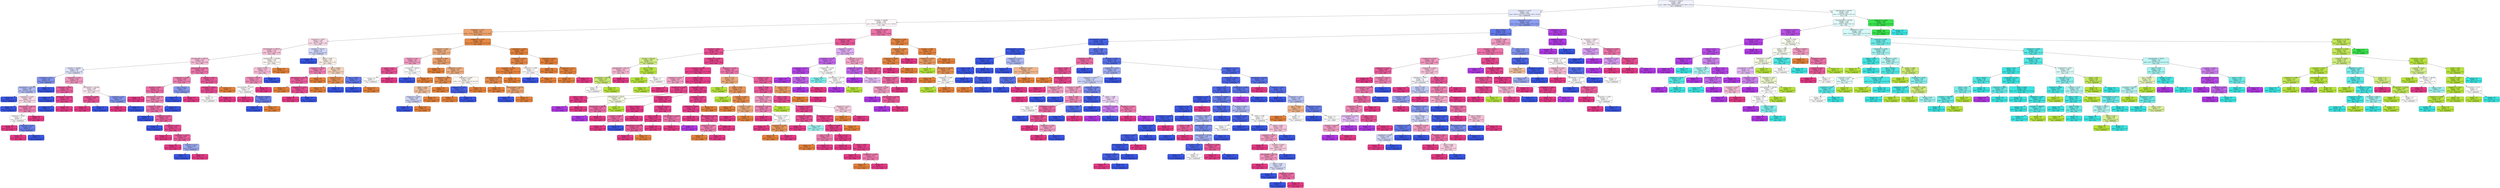 digraph Tree {
node [shape=box, style="filled, rounded", color="black", fontname="helvetica"] ;
edge [fontname="helvetica"] ;
0 [label="convexarea <= 55367.0\nentropy = 2.658\nsamples = 4291\nvalue = [986.0, 684.0, 283.0, 814.0, 1739.0, 966.0, 1333.0]\nclass = DERMASON", fillcolor="#f0f2fd"] ;
1 [label="shapefactor1 <= 0.007\nentropy = 1.971\nsamples = 2914\nvalue = [983.0, 57.0, 0.0, 5.0, 1739.0, 542.0, 1319.0]\nclass = DERMASON", fillcolor="#e6eafc"] ;
0 -> 1 [labeldistance=2.5, labelangle=45, headlabel="True"] ;
2 [label="perimeter <= 766.688\nentropy = 1.538\nsamples = 1372\nvalue = [959.0, 55.0, 0.0, 5.0, 113.0, 51.0, 1003.0]\nclass = SIRA", fillcolor="#fef8fb"] ;
1 -> 2 ;
3 [label="shapefactor3 <= 0.724\nentropy = 1.012\nsamples = 634\nvalue = [776.0, 1.0, 0.0, 0.0, 111.0, 0.0, 118.0]\nclass = SEKER", fillcolor="#eca26c"] ;
2 -> 3 ;
4 [label="compactness <= 0.843\nentropy = 1.424\nsamples = 139\nvalue = [25, 1, 0, 0, 84, 0, 109]\nclass = SIRA", fillcolor="#fadae9"] ;
3 -> 4 ;
5 [label="minoraxislength <= 190.875\nentropy = 1.319\nsamples = 115\nvalue = [13, 1, 0, 0, 65, 0, 99]\nclass = SIRA", fillcolor="#f7c3db"] ;
4 -> 5 ;
6 [label="minoraxislength <= 186.741\nentropy = 1.073\nsamples = 97\nvalue = [1, 1, 0, 0, 58, 0, 88]\nclass = SIRA", fillcolor="#f6bdd7"] ;
5 -> 6 ;
7 [label="perimeter <= 745.889\nentropy = 0.994\nsamples = 51\nvalue = [0, 0, 0, 0, 43, 0, 36]\nclass = DERMASON", fillcolor="#dfe3fb"] ;
6 -> 7 ;
8 [label="eccentricity <= 0.732\nentropy = 0.83\nsamples = 25\nvalue = [0, 0, 0, 0, 31, 0, 11]\nclass = DERMASON", fillcolor="#7f92ee"] ;
7 -> 8 ;
9 [label="equivdiameter <= 221.136\nentropy = 0.958\nsamples = 19\nvalue = [0, 0, 0, 0, 18, 0, 11]\nclass = DERMASON", fillcolor="#b2bdf5"] ;
8 -> 9 ;
10 [label="entropy = 0.0\nsamples = 5\nvalue = [0, 0, 0, 0, 9, 0, 0]\nclass = DERMASON", fillcolor="#3956e5"] ;
9 -> 10 ;
11 [label="shapefactor1 <= 0.007\nentropy = 0.993\nsamples = 14\nvalue = [0, 0, 0, 0, 9, 0, 11]\nclass = SIRA", fillcolor="#fadbe9"] ;
9 -> 11 ;
12 [label="entropy = 0.0\nsamples = 3\nvalue = [0, 0, 0, 0, 5, 0, 0]\nclass = DERMASON", fillcolor="#3956e5"] ;
11 -> 12 ;
13 [label="minoraxislength <= 185.342\nentropy = 0.837\nsamples = 11\nvalue = [0, 0, 0, 0, 4, 0, 11]\nclass = SIRA", fillcolor="#ee81b2"] ;
11 -> 13 ;
14 [label="shapefactor2 <= 0.002\nentropy = 1.0\nsamples = 7\nvalue = [0, 0, 0, 0, 4, 0, 4]\nclass = DERMASON", fillcolor="#ffffff"] ;
13 -> 14 ;
15 [label="entropy = 0.0\nsamples = 2\nvalue = [0, 0, 0, 0, 0, 0, 3]\nclass = SIRA", fillcolor="#e53986"] ;
14 -> 15 ;
16 [label="eccentricity <= 0.721\nentropy = 0.722\nsamples = 5\nvalue = [0, 0, 0, 0, 4, 0, 1]\nclass = DERMASON", fillcolor="#6a80ec"] ;
14 -> 16 ;
17 [label="entropy = 0.0\nsamples = 1\nvalue = [0, 0, 0, 0, 0, 0, 1]\nclass = SIRA", fillcolor="#e53986"] ;
16 -> 17 ;
18 [label="entropy = 0.0\nsamples = 4\nvalue = [0, 0, 0, 0, 4, 0, 0]\nclass = DERMASON", fillcolor="#3956e5"] ;
16 -> 18 ;
19 [label="entropy = 0.0\nsamples = 4\nvalue = [0, 0, 0, 0, 0, 0, 7]\nclass = SIRA", fillcolor="#e53986"] ;
13 -> 19 ;
20 [label="entropy = 0.0\nsamples = 6\nvalue = [0, 0, 0, 0, 13, 0, 0]\nclass = DERMASON", fillcolor="#3956e5"] ;
8 -> 20 ;
21 [label="aspectration <= 1.521\nentropy = 0.909\nsamples = 26\nvalue = [0, 0, 0, 0, 12, 0, 25]\nclass = SIRA", fillcolor="#f198c0"] ;
7 -> 21 ;
22 [label="shapefactor1 <= 0.007\nentropy = 0.65\nsamples = 12\nvalue = [0, 0, 0, 0, 3, 0, 15]\nclass = SIRA", fillcolor="#ea619e"] ;
21 -> 22 ;
23 [label="entropy = 0.0\nsamples = 2\nvalue = [0, 0, 0, 0, 2, 0, 0]\nclass = DERMASON", fillcolor="#3956e5"] ;
22 -> 23 ;
24 [label="equivdiameter <= 224.782\nentropy = 0.337\nsamples = 10\nvalue = [0, 0, 0, 0, 1, 0, 15]\nclass = SIRA", fillcolor="#e7468e"] ;
22 -> 24 ;
25 [label="entropy = 0.0\nsamples = 1\nvalue = [0, 0, 0, 0, 1, 0, 0]\nclass = DERMASON", fillcolor="#3956e5"] ;
24 -> 25 ;
26 [label="entropy = 0.0\nsamples = 9\nvalue = [0, 0, 0, 0, 0, 0, 15]\nclass = SIRA", fillcolor="#e53986"] ;
24 -> 26 ;
27 [label="equivdiameter <= 229.684\nentropy = 0.998\nsamples = 14\nvalue = [0, 0, 0, 0, 9, 0, 10]\nclass = SIRA", fillcolor="#fcebf3"] ;
21 -> 27 ;
28 [label="shapefactor4 <= 0.998\nentropy = 0.544\nsamples = 7\nvalue = [0, 0, 0, 0, 1, 0, 7]\nclass = SIRA", fillcolor="#e95597"] ;
27 -> 28 ;
29 [label="entropy = 0.0\nsamples = 6\nvalue = [0, 0, 0, 0, 0, 0, 7]\nclass = SIRA", fillcolor="#e53986"] ;
28 -> 29 ;
30 [label="entropy = 0.0\nsamples = 1\nvalue = [0, 0, 0, 0, 1, 0, 0]\nclass = DERMASON", fillcolor="#3956e5"] ;
28 -> 30 ;
31 [label="compactness <= 0.8\nentropy = 0.845\nsamples = 7\nvalue = [0, 0, 0, 0, 8, 0, 3]\nclass = DERMASON", fillcolor="#8395ef"] ;
27 -> 31 ;
32 [label="entropy = 0.0\nsamples = 2\nvalue = [0, 0, 0, 0, 0, 0, 3]\nclass = SIRA", fillcolor="#e53986"] ;
31 -> 32 ;
33 [label="entropy = 0.0\nsamples = 5\nvalue = [0, 0, 0, 0, 8, 0, 0]\nclass = DERMASON", fillcolor="#3956e5"] ;
31 -> 33 ;
34 [label="majoraxislength <= 281.764\nentropy = 0.963\nsamples = 46\nvalue = [1, 1, 0, 0, 15, 0, 52]\nclass = SIRA", fillcolor="#ed77ac"] ;
6 -> 34 ;
35 [label="shapefactor4 <= 0.999\nentropy = 0.838\nsamples = 35\nvalue = [0, 0, 0, 0, 15, 0, 41]\nclass = SIRA", fillcolor="#ef81b2"] ;
34 -> 35 ;
36 [label="roundness <= 0.901\nentropy = 0.73\nsamples = 30\nvalue = [0, 0, 0, 0, 10, 0, 39]\nclass = SIRA", fillcolor="#ec6ca5"] ;
35 -> 36 ;
37 [label="entropy = 0.0\nsamples = 10\nvalue = [0, 0, 0, 0, 0, 0, 14]\nclass = SIRA", fillcolor="#e53986"] ;
36 -> 37 ;
38 [label="majoraxislength <= 281.014\nentropy = 0.863\nsamples = 20\nvalue = [0, 0, 0, 0, 10, 0, 25]\nclass = SIRA", fillcolor="#ef88b6"] ;
36 -> 38 ;
39 [label="roundness <= 0.905\nentropy = 0.758\nsamples = 18\nvalue = [0, 0, 0, 0, 7, 0, 25]\nclass = SIRA", fillcolor="#ec70a8"] ;
38 -> 39 ;
40 [label="entropy = 0.0\nsamples = 2\nvalue = [0, 0, 0, 0, 2, 0, 0]\nclass = DERMASON", fillcolor="#3956e5"] ;
39 -> 40 ;
41 [label="shapefactor4 <= 0.995\nentropy = 0.65\nsamples = 16\nvalue = [0, 0, 0, 0, 5, 0, 25]\nclass = SIRA", fillcolor="#ea619e"] ;
39 -> 41 ;
42 [label="entropy = 0.0\nsamples = 2\nvalue = [0, 0, 0, 0, 3, 0, 0]\nclass = DERMASON", fillcolor="#3956e5"] ;
41 -> 42 ;
43 [label="eccentricity <= 0.727\nentropy = 0.381\nsamples = 14\nvalue = [0, 0, 0, 0, 2, 0, 25]\nclass = SIRA", fillcolor="#e74990"] ;
41 -> 43 ;
44 [label="entropy = 0.0\nsamples = 6\nvalue = [0, 0, 0, 0, 0, 0, 14]\nclass = SIRA", fillcolor="#e53986"] ;
43 -> 44 ;
45 [label="shapefactor1 <= 0.007\nentropy = 0.619\nsamples = 8\nvalue = [0, 0, 0, 0, 2, 0, 11]\nclass = SIRA", fillcolor="#ea5d9c"] ;
43 -> 45 ;
46 [label="entropy = 0.0\nsamples = 5\nvalue = [0, 0, 0, 0, 0, 0, 10]\nclass = SIRA", fillcolor="#e53986"] ;
45 -> 46 ;
47 [label="eccentricity <= 0.74\nentropy = 0.918\nsamples = 3\nvalue = [0, 0, 0, 0, 2, 0, 1]\nclass = DERMASON", fillcolor="#9caaf2"] ;
45 -> 47 ;
48 [label="entropy = 0.0\nsamples = 2\nvalue = [0, 0, 0, 0, 2, 0, 0]\nclass = DERMASON", fillcolor="#3956e5"] ;
47 -> 48 ;
49 [label="entropy = 0.0\nsamples = 1\nvalue = [0, 0, 0, 0, 0, 0, 1]\nclass = SIRA", fillcolor="#e53986"] ;
47 -> 49 ;
50 [label="entropy = 0.0\nsamples = 2\nvalue = [0, 0, 0, 0, 3, 0, 0]\nclass = DERMASON", fillcolor="#3956e5"] ;
38 -> 50 ;
51 [label="area <= 41367.5\nentropy = 0.863\nsamples = 5\nvalue = [0, 0, 0, 0, 5, 0, 2]\nclass = DERMASON", fillcolor="#889aef"] ;
35 -> 51 ;
52 [label="entropy = 0.0\nsamples = 4\nvalue = [0, 0, 0, 0, 5, 0, 0]\nclass = DERMASON", fillcolor="#3956e5"] ;
51 -> 52 ;
53 [label="entropy = 0.0\nsamples = 1\nvalue = [0, 0, 0, 0, 0, 0, 2]\nclass = SIRA", fillcolor="#e53986"] ;
51 -> 53 ;
54 [label="roundness <= 0.922\nentropy = 0.773\nsamples = 11\nvalue = [1, 1, 0, 0, 0, 0, 11]\nclass = SIRA", fillcolor="#e95a9a"] ;
34 -> 54 ;
55 [label="convexarea <= 42103.5\nentropy = 0.414\nsamples = 10\nvalue = [0, 1, 0, 0, 0, 0, 11]\nclass = SIRA", fillcolor="#e74b91"] ;
54 -> 55 ;
56 [label="entropy = 1.0\nsamples = 2\nvalue = [0, 1, 0, 0, 0, 0, 1]\nclass = BARBUNYA", fillcolor="#ffffff"] ;
55 -> 56 ;
57 [label="entropy = 0.0\nsamples = 8\nvalue = [0, 0, 0, 0, 0, 0, 10]\nclass = SIRA", fillcolor="#e53986"] ;
55 -> 57 ;
58 [label="entropy = 0.0\nsamples = 1\nvalue = [1, 0, 0, 0, 0, 0, 0]\nclass = SEKER", fillcolor="#e58139"] ;
54 -> 58 ;
59 [label="majoraxislength <= 279.809\nentropy = 1.549\nsamples = 18\nvalue = [12, 0, 0, 0, 7, 0, 11]\nclass = SEKER", fillcolor="#fef8f5"] ;
5 -> 59 ;
60 [label="extent <= 0.794\nentropy = 1.211\nsamples = 13\nvalue = [1, 0, 0, 0, 7, 0, 11]\nclass = SIRA", fillcolor="#f6bdd7"] ;
59 -> 60 ;
61 [label="perimeter <= 759.787\nentropy = 1.122\nsamples = 11\nvalue = [1, 0, 0, 0, 4, 0, 11]\nclass = SIRA", fillcolor="#f08cb8"] ;
60 -> 61 ;
62 [label="minoraxislength <= 191.95\nentropy = 1.392\nsamples = 6\nvalue = [1, 0, 0, 0, 4, 0, 4]\nclass = DERMASON", fillcolor="#ffffff"] ;
61 -> 62 ;
63 [label="entropy = 0.0\nsamples = 2\nvalue = [0, 0, 0, 0, 0, 0, 4]\nclass = SIRA", fillcolor="#e53986"] ;
62 -> 63 ;
64 [label="convexarea <= 42355.5\nentropy = 0.722\nsamples = 4\nvalue = [1, 0, 0, 0, 4, 0, 0]\nclass = DERMASON", fillcolor="#6a80ec"] ;
62 -> 64 ;
65 [label="entropy = 0.0\nsamples = 3\nvalue = [0, 0, 0, 0, 4, 0, 0]\nclass = DERMASON", fillcolor="#3956e5"] ;
64 -> 65 ;
66 [label="entropy = 0.0\nsamples = 1\nvalue = [1, 0, 0, 0, 0, 0, 0]\nclass = SEKER", fillcolor="#e58139"] ;
64 -> 66 ;
67 [label="entropy = 0.0\nsamples = 5\nvalue = [0, 0, 0, 0, 0, 0, 7]\nclass = SIRA", fillcolor="#e53986"] ;
61 -> 67 ;
68 [label="entropy = 0.0\nsamples = 2\nvalue = [0, 0, 0, 0, 3, 0, 0]\nclass = DERMASON", fillcolor="#3956e5"] ;
60 -> 68 ;
69 [label="entropy = 0.0\nsamples = 5\nvalue = [11, 0, 0, 0, 0, 0, 0]\nclass = SEKER", fillcolor="#e58139"] ;
59 -> 69 ;
70 [label="perimeter <= 731.731\nentropy = 1.53\nsamples = 24\nvalue = [12, 0, 0, 0, 19, 0, 10]\nclass = DERMASON", fillcolor="#cfd6f9"] ;
4 -> 70 ;
71 [label="entropy = 0.0\nsamples = 6\nvalue = [0, 0, 0, 0, 12, 0, 0]\nclass = DERMASON", fillcolor="#3956e5"] ;
70 -> 71 ;
72 [label="solidity <= 0.991\nentropy = 1.551\nsamples = 18\nvalue = [12, 0, 0, 0, 7, 0, 10]\nclass = SEKER", fillcolor="#fcf2ea"] ;
70 -> 72 ;
73 [label="shapefactor4 <= 0.998\nentropy = 1.095\nsamples = 10\nvalue = [3, 0, 0, 0, 1, 0, 10]\nclass = SIRA", fillcolor="#ee81b2"] ;
72 -> 73 ;
74 [label="minoraxislength <= 187.178\nentropy = 0.817\nsamples = 8\nvalue = [1, 0, 0, 0, 1, 0, 10]\nclass = SIRA", fillcolor="#ea5d9c"] ;
73 -> 74 ;
75 [label="entropy = 0.0\nsamples = 1\nvalue = [1, 0, 0, 0, 0, 0, 0]\nclass = SEKER", fillcolor="#e58139"] ;
74 -> 75 ;
76 [label="shapefactor3 <= 0.723\nentropy = 0.439\nsamples = 7\nvalue = [0, 0, 0, 0, 1, 0, 10]\nclass = SIRA", fillcolor="#e84d92"] ;
74 -> 76 ;
77 [label="entropy = 0.0\nsamples = 6\nvalue = [0, 0, 0, 0, 0, 0, 10]\nclass = SIRA", fillcolor="#e53986"] ;
76 -> 77 ;
78 [label="entropy = 0.0\nsamples = 1\nvalue = [0, 0, 0, 0, 1, 0, 0]\nclass = DERMASON", fillcolor="#3956e5"] ;
76 -> 78 ;
79 [label="entropy = 0.0\nsamples = 2\nvalue = [2, 0, 0, 0, 0, 0, 0]\nclass = SEKER", fillcolor="#e58139"] ;
73 -> 79 ;
80 [label="area <= 41948.0\nentropy = 0.971\nsamples = 8\nvalue = [9, 0, 0, 0, 6, 0, 0]\nclass = SEKER", fillcolor="#f6d5bd"] ;
72 -> 80 ;
81 [label="eccentricity <= 0.7\nentropy = 0.503\nsamples = 5\nvalue = [8, 0, 0, 0, 1, 0, 0]\nclass = SEKER", fillcolor="#e89152"] ;
80 -> 81 ;
82 [label="entropy = 0.0\nsamples = 4\nvalue = [8, 0, 0, 0, 0, 0, 0]\nclass = SEKER", fillcolor="#e58139"] ;
81 -> 82 ;
83 [label="entropy = 0.0\nsamples = 1\nvalue = [0, 0, 0, 0, 1, 0, 0]\nclass = DERMASON", fillcolor="#3956e5"] ;
81 -> 83 ;
84 [label="area <= 42544.5\nentropy = 0.65\nsamples = 3\nvalue = [1, 0, 0, 0, 5, 0, 0]\nclass = DERMASON", fillcolor="#6178ea"] ;
80 -> 84 ;
85 [label="entropy = 0.0\nsamples = 2\nvalue = [0, 0, 0, 0, 5, 0, 0]\nclass = DERMASON", fillcolor="#3956e5"] ;
84 -> 85 ;
86 [label="entropy = 0.0\nsamples = 1\nvalue = [1, 0, 0, 0, 0, 0, 0]\nclass = SEKER", fillcolor="#e58139"] ;
84 -> 86 ;
87 [label="shapefactor3 <= 0.761\nentropy = 0.305\nsamples = 495\nvalue = [751.0, 0.0, 0.0, 0.0, 27.0, 0.0, 9.0]\nclass = SEKER", fillcolor="#e68742"] ;
3 -> 87 ;
88 [label="shapefactor4 <= 0.996\nentropy = 1.109\nsamples = 68\nvalue = [72, 0, 0, 0, 21, 0, 8]\nclass = SEKER", fillcolor="#eeaf81"] ;
87 -> 88 ;
89 [label="roundness <= 0.93\nentropy = 1.335\nsamples = 10\nvalue = [2, 0, 0, 0, 3, 0, 8]\nclass = SIRA", fillcolor="#f29cc2"] ;
88 -> 89 ;
90 [label="extent <= 0.718\nentropy = 0.503\nsamples = 7\nvalue = [0, 0, 0, 0, 1, 0, 8]\nclass = SIRA", fillcolor="#e85295"] ;
89 -> 90 ;
91 [label="entropy = 1.0\nsamples = 2\nvalue = [0, 0, 0, 0, 1, 0, 1]\nclass = DERMASON", fillcolor="#ffffff"] ;
90 -> 91 ;
92 [label="entropy = 0.0\nsamples = 5\nvalue = [0, 0, 0, 0, 0, 0, 7]\nclass = SIRA", fillcolor="#e53986"] ;
90 -> 92 ;
93 [label="convexarea <= 39416.0\nentropy = 1.0\nsamples = 3\nvalue = [2, 0, 0, 0, 2, 0, 0]\nclass = SEKER", fillcolor="#ffffff"] ;
89 -> 93 ;
94 [label="entropy = 0.0\nsamples = 2\nvalue = [0, 0, 0, 0, 2, 0, 0]\nclass = DERMASON", fillcolor="#3956e5"] ;
93 -> 94 ;
95 [label="entropy = 0.0\nsamples = 1\nvalue = [2, 0, 0, 0, 0, 0, 0]\nclass = SEKER", fillcolor="#e58139"] ;
93 -> 95 ;
96 [label="eccentricity <= 0.656\nentropy = 0.731\nsamples = 58\nvalue = [70, 0, 0, 0, 18, 0, 0]\nclass = SEKER", fillcolor="#eca16c"] ;
88 -> 96 ;
97 [label="entropy = 0.0\nsamples = 13\nvalue = [21, 0, 0, 0, 0, 0, 0]\nclass = SEKER", fillcolor="#e58139"] ;
96 -> 97 ;
98 [label="shapefactor2 <= 0.002\nentropy = 0.84\nsamples = 45\nvalue = [49, 0, 0, 0, 18, 0, 0]\nclass = SEKER", fillcolor="#efaf82"] ;
96 -> 98 ;
99 [label="shapefactor4 <= 0.998\nentropy = 0.485\nsamples = 24\nvalue = [34, 0, 0, 0, 4, 0, 0]\nclass = SEKER", fillcolor="#e89050"] ;
98 -> 99 ;
100 [label="solidity <= 0.991\nentropy = 0.918\nsamples = 7\nvalue = [8, 0, 0, 0, 4, 0, 0]\nclass = SEKER", fillcolor="#f2c09c"] ;
99 -> 100 ;
101 [label="shapefactor2 <= 0.002\nentropy = 0.985\nsamples = 4\nvalue = [3, 0, 0, 0, 4, 0, 0]\nclass = DERMASON", fillcolor="#ced5f8"] ;
100 -> 101 ;
102 [label="entropy = 0.0\nsamples = 2\nvalue = [0, 0, 0, 0, 4, 0, 0]\nclass = DERMASON", fillcolor="#3956e5"] ;
101 -> 102 ;
103 [label="entropy = 0.0\nsamples = 2\nvalue = [3, 0, 0, 0, 0, 0, 0]\nclass = SEKER", fillcolor="#e58139"] ;
101 -> 103 ;
104 [label="entropy = 0.0\nsamples = 3\nvalue = [5, 0, 0, 0, 0, 0, 0]\nclass = SEKER", fillcolor="#e58139"] ;
100 -> 104 ;
105 [label="entropy = 0.0\nsamples = 17\nvalue = [26, 0, 0, 0, 0, 0, 0]\nclass = SEKER", fillcolor="#e58139"] ;
99 -> 105 ;
106 [label="shapefactor4 <= 0.999\nentropy = 0.999\nsamples = 21\nvalue = [15.0, 0.0, 0.0, 0.0, 14.0, 0.0, 0.0]\nclass = SEKER", fillcolor="#fdf7f2"] ;
98 -> 106 ;
107 [label="shapefactor1 <= 0.007\nentropy = 0.353\nsamples = 11\nvalue = [1, 0, 0, 0, 14, 0, 0]\nclass = DERMASON", fillcolor="#4762e7"] ;
106 -> 107 ;
108 [label="entropy = 0.0\nsamples = 1\nvalue = [1, 0, 0, 0, 0, 0, 0]\nclass = SEKER", fillcolor="#e58139"] ;
107 -> 108 ;
109 [label="entropy = 0.0\nsamples = 10\nvalue = [0, 0, 0, 0, 14, 0, 0]\nclass = DERMASON", fillcolor="#3956e5"] ;
107 -> 109 ;
110 [label="entropy = 0.0\nsamples = 10\nvalue = [14, 0, 0, 0, 0, 0, 0]\nclass = SEKER", fillcolor="#e58139"] ;
106 -> 110 ;
111 [label="shapefactor4 <= 0.998\nentropy = 0.088\nsamples = 427\nvalue = [679, 0, 0, 0, 6, 0, 1]\nclass = SEKER", fillcolor="#e5823b"] ;
87 -> 111 ;
112 [label="shapefactor1 <= 0.007\nentropy = 0.327\nsamples = 56\nvalue = [94, 0, 0, 0, 6, 0, 0]\nclass = SEKER", fillcolor="#e78946"] ;
111 -> 112 ;
113 [label="shapefactor3 <= 0.788\nentropy = 0.204\nsamples = 53\nvalue = [91.0, 0.0, 0.0, 0.0, 3.0, 0.0, 0.0]\nclass = SEKER", fillcolor="#e68540"] ;
112 -> 113 ;
114 [label="majoraxislength <= 258.39\nentropy = 0.431\nsamples = 17\nvalue = [31, 0, 0, 0, 3, 0, 0]\nclass = SEKER", fillcolor="#e88d4c"] ;
113 -> 114 ;
115 [label="entropy = 0.0\nsamples = 12\nvalue = [21, 0, 0, 0, 0, 0, 0]\nclass = SEKER", fillcolor="#e58139"] ;
114 -> 115 ;
116 [label="majoraxislength <= 260.397\nentropy = 0.779\nsamples = 5\nvalue = [10, 0, 0, 0, 3, 0, 0]\nclass = SEKER", fillcolor="#eda774"] ;
114 -> 116 ;
117 [label="entropy = 0.0\nsamples = 2\nvalue = [0, 0, 0, 0, 3, 0, 0]\nclass = DERMASON", fillcolor="#3956e5"] ;
116 -> 117 ;
118 [label="entropy = 0.0\nsamples = 3\nvalue = [10, 0, 0, 0, 0, 0, 0]\nclass = SEKER", fillcolor="#e58139"] ;
116 -> 118 ;
119 [label="entropy = 0.0\nsamples = 36\nvalue = [60, 0, 0, 0, 0, 0, 0]\nclass = SEKER", fillcolor="#e58139"] ;
113 -> 119 ;
120 [label="compactness <= 0.908\nentropy = 1.0\nsamples = 3\nvalue = [3, 0, 0, 0, 3, 0, 0]\nclass = SEKER", fillcolor="#ffffff"] ;
112 -> 120 ;
121 [label="entropy = 0.0\nsamples = 2\nvalue = [0, 0, 0, 0, 3, 0, 0]\nclass = DERMASON", fillcolor="#3956e5"] ;
120 -> 121 ;
122 [label="entropy = 0.0\nsamples = 1\nvalue = [3, 0, 0, 0, 0, 0, 0]\nclass = SEKER", fillcolor="#e58139"] ;
120 -> 122 ;
123 [label="aspectration <= 1.286\nentropy = 0.018\nsamples = 371\nvalue = [585, 0, 0, 0, 0, 0, 1]\nclass = SEKER", fillcolor="#e58139"] ;
111 -> 123 ;
124 [label="entropy = 0.0\nsamples = 338\nvalue = [535, 0, 0, 0, 0, 0, 0]\nclass = SEKER", fillcolor="#e58139"] ;
123 -> 124 ;
125 [label="shapefactor3 <= 0.775\nentropy = 0.139\nsamples = 33\nvalue = [50, 0, 0, 0, 0, 0, 1]\nclass = SEKER", fillcolor="#e6843d"] ;
123 -> 125 ;
126 [label="entropy = 0.0\nsamples = 32\nvalue = [50, 0, 0, 0, 0, 0, 0]\nclass = SEKER", fillcolor="#e58139"] ;
125 -> 126 ;
127 [label="entropy = 0.0\nsamples = 1\nvalue = [0, 0, 0, 0, 0, 0, 1]\nclass = SIRA", fillcolor="#e53986"] ;
125 -> 127 ;
128 [label="compactness <= 0.855\nentropy = 1.177\nsamples = 738\nvalue = [183, 54, 0, 5, 2, 51, 885]\nclass = SIRA", fillcolor="#ed74aa"] ;
2 -> 128 ;
129 [label="aspectration <= 1.766\nentropy = 0.839\nsamples = 642\nvalue = [35, 51, 0, 5, 2, 51, 883]\nclass = SIRA", fillcolor="#e95698"] ;
128 -> 129 ;
130 [label="roundness <= 0.843\nentropy = 0.603\nsamples = 595\nvalue = [35, 48, 0, 2, 2, 5, 858]\nclass = SIRA", fillcolor="#e84d92"] ;
129 -> 130 ;
131 [label="perimeter <= 867.048\nentropy = 0.981\nsamples = 27\nvalue = [0, 30, 0, 0, 1, 0, 11]\nclass = BARBUNYA", fillcolor="#d3ef86"] ;
130 -> 131 ;
132 [label="majoraxislength <= 301.577\nentropy = 1.221\nsamples = 12\nvalue = [0, 6, 0, 0, 1, 0, 10]\nclass = SIRA", fillcolor="#f6b7d3"] ;
131 -> 132 ;
133 [label="equivdiameter <= 230.246\nentropy = 1.061\nsamples = 6\nvalue = [0, 6, 0, 0, 1, 0, 1]\nclass = BARBUNYA", fillcolor="#ccec72"] ;
132 -> 133 ;
134 [label="entropy = 1.0\nsamples = 2\nvalue = [0, 0, 0, 0, 1, 0, 1]\nclass = DERMASON", fillcolor="#ffffff"] ;
133 -> 134 ;
135 [label="entropy = 0.0\nsamples = 4\nvalue = [0, 6, 0, 0, 0, 0, 0]\nclass = BARBUNYA", fillcolor="#b7e539"] ;
133 -> 135 ;
136 [label="entropy = 0.0\nsamples = 6\nvalue = [0, 0, 0, 0, 0, 0, 9]\nclass = SIRA", fillcolor="#e53986"] ;
132 -> 136 ;
137 [label="area <= 53390.5\nentropy = 0.242\nsamples = 15\nvalue = [0, 24, 0, 0, 0, 0, 1]\nclass = BARBUNYA", fillcolor="#bae641"] ;
131 -> 137 ;
138 [label="entropy = 0.0\nsamples = 13\nvalue = [0, 23, 0, 0, 0, 0, 0]\nclass = BARBUNYA", fillcolor="#b7e539"] ;
137 -> 138 ;
139 [label="entropy = 1.0\nsamples = 2\nvalue = [0, 1, 0, 0, 0, 0, 1]\nclass = BARBUNYA", fillcolor="#ffffff"] ;
137 -> 139 ;
140 [label="shapefactor4 <= 0.998\nentropy = 0.458\nsamples = 568\nvalue = [35, 18, 0, 2, 1, 5, 847]\nclass = SIRA", fillcolor="#e7478e"] ;
130 -> 140 ;
141 [label="eccentricity <= 0.706\nentropy = 0.262\nsamples = 470\nvalue = [7.0, 12.0, 0.0, 0.0, 1.0, 5.0, 740.0]\nclass = SIRA", fillcolor="#e6408a"] ;
140 -> 141 ;
142 [label="shapefactor2 <= 0.002\nentropy = 0.934\nsamples = 11\nvalue = [0, 7, 0, 0, 0, 0, 13]\nclass = SIRA", fillcolor="#f3a4c7"] ;
141 -> 142 ;
143 [label="entropy = 0.0\nsamples = 3\nvalue = [0, 7, 0, 0, 0, 0, 0]\nclass = BARBUNYA", fillcolor="#b7e539"] ;
142 -> 143 ;
144 [label="entropy = 0.0\nsamples = 8\nvalue = [0, 0, 0, 0, 0, 0, 13]\nclass = SIRA", fillcolor="#e53986"] ;
142 -> 144 ;
145 [label="solidity <= 0.986\nentropy = 0.207\nsamples = 459\nvalue = [7.0, 5.0, 0.0, 0.0, 1.0, 5.0, 727.0]\nclass = SIRA", fillcolor="#e63e89"] ;
141 -> 145 ;
146 [label="shapefactor4 <= 0.996\nentropy = 0.39\nsamples = 80\nvalue = [0, 5, 0, 0, 0, 3, 123]\nclass = SIRA", fillcolor="#e7468e"] ;
145 -> 146 ;
147 [label="solidity <= 0.972\nentropy = 0.121\nsamples = 73\nvalue = [0, 0, 0, 0, 0, 2, 119]\nclass = SIRA", fillcolor="#e53c88"] ;
146 -> 147 ;
148 [label="entropy = 0.0\nsamples = 1\nvalue = [0, 0, 0, 0, 0, 2, 0]\nclass = HOROZ", fillcolor="#b139e5"] ;
147 -> 148 ;
149 [label="entropy = 0.0\nsamples = 72\nvalue = [0, 0, 0, 0, 0, 0, 119]\nclass = SIRA", fillcolor="#e53986"] ;
147 -> 149 ;
150 [label="minoraxislength <= 195.43\nentropy = 1.361\nsamples = 7\nvalue = [0, 5, 0, 0, 0, 1, 4]\nclass = BARBUNYA", fillcolor="#f3fbde"] ;
146 -> 150 ;
151 [label="minoraxislength <= 186.012\nentropy = 0.722\nsamples = 4\nvalue = [0, 0, 0, 0, 0, 1, 4]\nclass = SIRA", fillcolor="#ec6aa4"] ;
150 -> 151 ;
152 [label="entropy = 0.0\nsamples = 1\nvalue = [0, 0, 0, 0, 0, 1, 0]\nclass = HOROZ", fillcolor="#b139e5"] ;
151 -> 152 ;
153 [label="entropy = 0.0\nsamples = 3\nvalue = [0, 0, 0, 0, 0, 0, 4]\nclass = SIRA", fillcolor="#e53986"] ;
151 -> 153 ;
154 [label="entropy = 0.0\nsamples = 3\nvalue = [0, 5, 0, 0, 0, 0, 0]\nclass = BARBUNYA", fillcolor="#b7e539"] ;
150 -> 154 ;
155 [label="aspectration <= 1.655\nentropy = 0.139\nsamples = 379\nvalue = [7, 0, 0, 0, 1, 2, 604]\nclass = SIRA", fillcolor="#e53c88"] ;
145 -> 155 ;
156 [label="shapefactor2 <= 0.002\nentropy = 0.077\nsamples = 318\nvalue = [1, 0, 0, 0, 1, 2, 510]\nclass = SIRA", fillcolor="#e53b87"] ;
155 -> 156 ;
157 [label="area <= 42130.5\nentropy = 0.023\nsamples = 268\nvalue = [0, 0, 0, 0, 1, 0, 440]\nclass = SIRA", fillcolor="#e53986"] ;
156 -> 157 ;
158 [label="roundness <= 0.889\nentropy = 0.722\nsamples = 4\nvalue = [0, 0, 0, 0, 1, 0, 4]\nclass = SIRA", fillcolor="#ec6aa4"] ;
157 -> 158 ;
159 [label="entropy = 0.0\nsamples = 3\nvalue = [0, 0, 0, 0, 0, 0, 4]\nclass = SIRA", fillcolor="#e53986"] ;
158 -> 159 ;
160 [label="entropy = 0.0\nsamples = 1\nvalue = [0, 0, 0, 0, 1, 0, 0]\nclass = DERMASON", fillcolor="#3956e5"] ;
158 -> 160 ;
161 [label="entropy = 0.0\nsamples = 264\nvalue = [0, 0, 0, 0, 0, 0, 436]\nclass = SIRA", fillcolor="#e53986"] ;
157 -> 161 ;
162 [label="eccentricity <= 0.745\nentropy = 0.285\nsamples = 50\nvalue = [1, 0, 0, 0, 0, 2, 70]\nclass = SIRA", fillcolor="#e6418b"] ;
156 -> 162 ;
163 [label="extent <= 0.705\nentropy = 0.116\nsamples = 43\nvalue = [1, 0, 0, 0, 0, 0, 63]\nclass = SIRA", fillcolor="#e53c88"] ;
162 -> 163 ;
164 [label="majoraxislength <= 292.811\nentropy = 0.592\nsamples = 6\nvalue = [1, 0, 0, 0, 0, 0, 6]\nclass = SIRA", fillcolor="#e95a9a"] ;
163 -> 164 ;
165 [label="entropy = 0.0\nsamples = 5\nvalue = [0, 0, 0, 0, 0, 0, 6]\nclass = SIRA", fillcolor="#e53986"] ;
164 -> 165 ;
166 [label="entropy = 0.0\nsamples = 1\nvalue = [1, 0, 0, 0, 0, 0, 0]\nclass = SEKER", fillcolor="#e58139"] ;
164 -> 166 ;
167 [label="entropy = 0.0\nsamples = 37\nvalue = [0, 0, 0, 0, 0, 0, 57]\nclass = SIRA", fillcolor="#e53986"] ;
163 -> 167 ;
168 [label="majoraxislength <= 288.687\nentropy = 0.764\nsamples = 7\nvalue = [0, 0, 0, 0, 0, 2, 7]\nclass = SIRA", fillcolor="#ec72a9"] ;
162 -> 168 ;
169 [label="entropy = 0.0\nsamples = 6\nvalue = [0, 0, 0, 0, 0, 0, 7]\nclass = SIRA", fillcolor="#e53986"] ;
168 -> 169 ;
170 [label="entropy = 0.0\nsamples = 1\nvalue = [0, 0, 0, 0, 0, 2, 0]\nclass = HOROZ", fillcolor="#b139e5"] ;
168 -> 170 ;
171 [label="shapefactor3 <= 0.602\nentropy = 0.327\nsamples = 61\nvalue = [6, 0, 0, 0, 0, 0, 94]\nclass = SIRA", fillcolor="#e7468e"] ;
155 -> 171 ;
172 [label="shapefactor4 <= 0.996\nentropy = 0.146\nsamples = 60\nvalue = [2, 0, 0, 0, 0, 0, 94]\nclass = SIRA", fillcolor="#e63d89"] ;
171 -> 172 ;
173 [label="entropy = 0.0\nsamples = 45\nvalue = [0, 0, 0, 0, 0, 0, 73]\nclass = SIRA", fillcolor="#e53986"] ;
172 -> 173 ;
174 [label="majoraxislength <= 323.88\nentropy = 0.426\nsamples = 15\nvalue = [2, 0, 0, 0, 0, 0, 21]\nclass = SIRA", fillcolor="#e74c92"] ;
172 -> 174 ;
175 [label="shapefactor4 <= 0.997\nentropy = 0.811\nsamples = 4\nvalue = [2, 0, 0, 0, 0, 0, 6]\nclass = SIRA", fillcolor="#ee7bae"] ;
174 -> 175 ;
176 [label="entropy = 0.0\nsamples = 1\nvalue = [2, 0, 0, 0, 0, 0, 0]\nclass = SEKER", fillcolor="#e58139"] ;
175 -> 176 ;
177 [label="entropy = 0.0\nsamples = 3\nvalue = [0, 0, 0, 0, 0, 0, 6]\nclass = SIRA", fillcolor="#e53986"] ;
175 -> 177 ;
178 [label="entropy = 0.0\nsamples = 11\nvalue = [0, 0, 0, 0, 0, 0, 15]\nclass = SIRA", fillcolor="#e53986"] ;
174 -> 178 ;
179 [label="entropy = 0.0\nsamples = 1\nvalue = [4, 0, 0, 0, 0, 0, 0]\nclass = SEKER", fillcolor="#e58139"] ;
171 -> 179 ;
180 [label="shapefactor1 <= 0.006\nentropy = 1.052\nsamples = 98\nvalue = [28, 6, 0, 2, 0, 0, 107]\nclass = SIRA", fillcolor="#ed77ac"] ;
140 -> 180 ;
181 [label="extent <= 0.725\nentropy = 1.053\nsamples = 11\nvalue = [11, 3, 0, 0, 0, 0, 1]\nclass = SEKER", fillcolor="#eeab7b"] ;
180 -> 181 ;
182 [label="entropy = 0.0\nsamples = 1\nvalue = [0, 2, 0, 0, 0, 0, 0]\nclass = BARBUNYA", fillcolor="#b7e539"] ;
181 -> 182 ;
183 [label="solidity <= 0.987\nentropy = 0.773\nsamples = 10\nvalue = [11, 1, 0, 0, 0, 0, 1]\nclass = SEKER", fillcolor="#e9965a"] ;
181 -> 183 ;
184 [label="entropy = 0.0\nsamples = 1\nvalue = [0, 1, 0, 0, 0, 0, 0]\nclass = BARBUNYA", fillcolor="#b7e539"] ;
183 -> 184 ;
185 [label="roundness <= 0.923\nentropy = 0.414\nsamples = 9\nvalue = [11, 0, 0, 0, 0, 0, 1]\nclass = SEKER", fillcolor="#e78c4b"] ;
183 -> 185 ;
186 [label="entropy = 0.0\nsamples = 6\nvalue = [8, 0, 0, 0, 0, 0, 0]\nclass = SEKER", fillcolor="#e58139"] ;
185 -> 186 ;
187 [label="roundness <= 0.931\nentropy = 0.811\nsamples = 3\nvalue = [3, 0, 0, 0, 0, 0, 1]\nclass = SEKER", fillcolor="#eeab7b"] ;
185 -> 187 ;
188 [label="entropy = 0.0\nsamples = 1\nvalue = [0, 0, 0, 0, 0, 0, 1]\nclass = SIRA", fillcolor="#e53986"] ;
187 -> 188 ;
189 [label="entropy = 0.0\nsamples = 2\nvalue = [3, 0, 0, 0, 0, 0, 0]\nclass = SEKER", fillcolor="#e58139"] ;
187 -> 189 ;
190 [label="roundness <= 0.92\nentropy = 0.833\nsamples = 87\nvalue = [17, 3, 0, 2, 0, 0, 106]\nclass = SIRA", fillcolor="#ea609e"] ;
180 -> 190 ;
191 [label="solidity <= 0.988\nentropy = 0.744\nsamples = 82\nvalue = [12, 3, 0, 2, 0, 0, 105]\nclass = SIRA", fillcolor="#e95899"] ;
190 -> 191 ;
192 [label="convexarea <= 47895.5\nentropy = 1.273\nsamples = 16\nvalue = [6, 3, 0, 0, 0, 0, 16]\nclass = SIRA", fillcolor="#f197bf"] ;
191 -> 192 ;
193 [label="equivdiameter <= 235.361\nentropy = 0.845\nsamples = 14\nvalue = [6, 0, 0, 0, 0, 0, 16]\nclass = SIRA", fillcolor="#ef83b3"] ;
192 -> 193 ;
194 [label="entropy = 0.0\nsamples = 7\nvalue = [0, 0, 0, 0, 0, 0, 10]\nclass = SIRA", fillcolor="#e53986"] ;
193 -> 194 ;
195 [label="roundness <= 0.879\nentropy = 1.0\nsamples = 7\nvalue = [6, 0, 0, 0, 0, 0, 6]\nclass = SEKER", fillcolor="#ffffff"] ;
193 -> 195 ;
196 [label="entropy = 0.0\nsamples = 2\nvalue = [0, 0, 0, 0, 0, 0, 5]\nclass = SIRA", fillcolor="#e53986"] ;
195 -> 196 ;
197 [label="shapefactor3 <= 0.709\nentropy = 0.592\nsamples = 5\nvalue = [6, 0, 0, 0, 0, 0, 1]\nclass = SEKER", fillcolor="#e9965a"] ;
195 -> 197 ;
198 [label="entropy = 0.0\nsamples = 4\nvalue = [6, 0, 0, 0, 0, 0, 0]\nclass = SEKER", fillcolor="#e58139"] ;
197 -> 198 ;
199 [label="entropy = 0.0\nsamples = 1\nvalue = [0, 0, 0, 0, 0, 0, 1]\nclass = SIRA", fillcolor="#e53986"] ;
197 -> 199 ;
200 [label="entropy = 0.0\nsamples = 2\nvalue = [0, 3, 0, 0, 0, 0, 0]\nclass = BARBUNYA", fillcolor="#b7e539"] ;
192 -> 200 ;
201 [label="extent <= 0.802\nentropy = 0.478\nsamples = 66\nvalue = [6, 0, 0, 2, 0, 0, 89]\nclass = SIRA", fillcolor="#e74a91"] ;
191 -> 201 ;
202 [label="eccentricity <= 0.748\nentropy = 0.363\nsamples = 62\nvalue = [3, 0, 0, 2, 0, 0, 85]\nclass = SIRA", fillcolor="#e6448d"] ;
201 -> 202 ;
203 [label="shapefactor4 <= 0.999\nentropy = 0.469\nsamples = 13\nvalue = [0, 0, 0, 2, 0, 0, 18]\nclass = SIRA", fillcolor="#e84f93"] ;
202 -> 203 ;
204 [label="entropy = 0.0\nsamples = 11\nvalue = [0, 0, 0, 0, 0, 0, 17]\nclass = SIRA", fillcolor="#e53986"] ;
203 -> 204 ;
205 [label="entropy = 0.918\nsamples = 2\nvalue = [0, 0, 0, 2, 0, 0, 1]\nclass = CALI", fillcolor="#9cf2f0"] ;
203 -> 205 ;
206 [label="shapefactor4 <= 0.999\nentropy = 0.255\nsamples = 49\nvalue = [3, 0, 0, 0, 0, 0, 67]\nclass = SIRA", fillcolor="#e6428b"] ;
202 -> 206 ;
207 [label="perimeter <= 773.508\nentropy = 0.189\nsamples = 48\nvalue = [2, 0, 0, 0, 0, 0, 67]\nclass = SIRA", fillcolor="#e63f8a"] ;
206 -> 207 ;
208 [label="extent <= 0.706\nentropy = 0.811\nsamples = 4\nvalue = [1, 0, 0, 0, 0, 0, 3]\nclass = SIRA", fillcolor="#ee7bae"] ;
207 -> 208 ;
209 [label="entropy = 0.0\nsamples = 1\nvalue = [1, 0, 0, 0, 0, 0, 0]\nclass = SEKER", fillcolor="#e58139"] ;
208 -> 209 ;
210 [label="entropy = 0.0\nsamples = 3\nvalue = [0, 0, 0, 0, 0, 0, 3]\nclass = SIRA", fillcolor="#e53986"] ;
208 -> 210 ;
211 [label="extent <= 0.771\nentropy = 0.115\nsamples = 44\nvalue = [1, 0, 0, 0, 0, 0, 64]\nclass = SIRA", fillcolor="#e53c88"] ;
207 -> 211 ;
212 [label="entropy = 0.0\nsamples = 28\nvalue = [0, 0, 0, 0, 0, 0, 41]\nclass = SIRA", fillcolor="#e53986"] ;
211 -> 212 ;
213 [label="solidity <= 0.991\nentropy = 0.25\nsamples = 16\nvalue = [1, 0, 0, 0, 0, 0, 23]\nclass = SIRA", fillcolor="#e6428b"] ;
211 -> 213 ;
214 [label="entropy = 0.0\nsamples = 13\nvalue = [0, 0, 0, 0, 0, 0, 20]\nclass = SIRA", fillcolor="#e53986"] ;
213 -> 214 ;
215 [label="shapefactor4 <= 0.998\nentropy = 0.811\nsamples = 3\nvalue = [1, 0, 0, 0, 0, 0, 3]\nclass = SIRA", fillcolor="#ee7bae"] ;
213 -> 215 ;
216 [label="entropy = 0.0\nsamples = 1\nvalue = [1, 0, 0, 0, 0, 0, 0]\nclass = SEKER", fillcolor="#e58139"] ;
215 -> 216 ;
217 [label="entropy = 0.0\nsamples = 2\nvalue = [0, 0, 0, 0, 0, 0, 3]\nclass = SIRA", fillcolor="#e53986"] ;
215 -> 217 ;
218 [label="entropy = 0.0\nsamples = 1\nvalue = [1, 0, 0, 0, 0, 0, 0]\nclass = SEKER", fillcolor="#e58139"] ;
206 -> 218 ;
219 [label="shapefactor3 <= 0.612\nentropy = 0.985\nsamples = 4\nvalue = [3, 0, 0, 0, 0, 0, 4]\nclass = SIRA", fillcolor="#f8cee1"] ;
201 -> 219 ;
220 [label="entropy = 0.0\nsamples = 1\nvalue = [3, 0, 0, 0, 0, 0, 0]\nclass = SEKER", fillcolor="#e58139"] ;
219 -> 220 ;
221 [label="entropy = 0.0\nsamples = 3\nvalue = [0, 0, 0, 0, 0, 0, 4]\nclass = SIRA", fillcolor="#e53986"] ;
219 -> 221 ;
222 [label="extent <= 0.795\nentropy = 0.65\nsamples = 5\nvalue = [5, 0, 0, 0, 0, 0, 1]\nclass = SEKER", fillcolor="#ea9a61"] ;
190 -> 222 ;
223 [label="entropy = 0.0\nsamples = 4\nvalue = [5, 0, 0, 0, 0, 0, 0]\nclass = SEKER", fillcolor="#e58139"] ;
222 -> 223 ;
224 [label="entropy = 0.0\nsamples = 1\nvalue = [0, 0, 0, 0, 0, 0, 1]\nclass = SIRA", fillcolor="#e53986"] ;
222 -> 224 ;
225 [label="shapefactor2 <= 0.001\nentropy = 1.336\nsamples = 47\nvalue = [0, 3, 0, 3, 0, 46, 25]\nclass = HOROZ", fillcolor="#e0aff5"] ;
129 -> 225 ;
226 [label="compactness <= 0.735\nentropy = 1.072\nsamples = 26\nvalue = [0, 3, 0, 3, 0, 34, 3]\nclass = HOROZ", fillcolor="#c366eb"] ;
225 -> 226 ;
227 [label="compactness <= 0.723\nentropy = 0.33\nsamples = 21\nvalue = [0, 0, 0, 0, 0, 31, 2]\nclass = HOROZ", fillcolor="#b646e7"] ;
226 -> 227 ;
228 [label="entropy = 0.0\nsamples = 13\nvalue = [0, 0, 0, 0, 0, 22, 0]\nclass = HOROZ", fillcolor="#b139e5"] ;
227 -> 228 ;
229 [label="area <= 53440.0\nentropy = 0.684\nsamples = 8\nvalue = [0, 0, 0, 0, 0, 9, 2]\nclass = HOROZ", fillcolor="#c265eb"] ;
227 -> 229 ;
230 [label="entropy = 0.0\nsamples = 6\nvalue = [0, 0, 0, 0, 0, 9, 0]\nclass = HOROZ", fillcolor="#b139e5"] ;
229 -> 230 ;
231 [label="entropy = 0.0\nsamples = 2\nvalue = [0, 0, 0, 0, 0, 0, 2]\nclass = SIRA", fillcolor="#e53986"] ;
229 -> 231 ;
232 [label="shapefactor3 <= 0.545\nentropy = 1.895\nsamples = 5\nvalue = [0, 3, 0, 3, 0, 3, 1]\nclass = BARBUNYA", fillcolor="#ffffff"] ;
226 -> 232 ;
233 [label="entropy = 0.811\nsamples = 2\nvalue = [0, 0, 0, 3, 0, 0, 1]\nclass = CALI", fillcolor="#7beeec"] ;
232 -> 233 ;
234 [label="equivdiameter <= 262.146\nentropy = 1.0\nsamples = 3\nvalue = [0, 3, 0, 0, 0, 3, 0]\nclass = BARBUNYA", fillcolor="#ffffff"] ;
232 -> 234 ;
235 [label="entropy = 0.0\nsamples = 2\nvalue = [0, 0, 0, 0, 0, 3, 0]\nclass = HOROZ", fillcolor="#b139e5"] ;
234 -> 235 ;
236 [label="entropy = 0.0\nsamples = 1\nvalue = [0, 3, 0, 0, 0, 0, 0]\nclass = BARBUNYA", fillcolor="#b7e539"] ;
234 -> 236 ;
237 [label="aspectration <= 1.775\nentropy = 0.937\nsamples = 21\nvalue = [0, 0, 0, 0, 0, 12, 22]\nclass = SIRA", fillcolor="#f3a5c8"] ;
225 -> 237 ;
238 [label="shapefactor4 <= 0.993\nentropy = 0.684\nsamples = 5\nvalue = [0, 0, 0, 0, 0, 9, 2]\nclass = HOROZ", fillcolor="#c265eb"] ;
237 -> 238 ;
239 [label="entropy = 0.0\nsamples = 3\nvalue = [0, 0, 0, 0, 0, 6, 0]\nclass = HOROZ", fillcolor="#b139e5"] ;
238 -> 239 ;
240 [label="entropy = 0.971\nsamples = 2\nvalue = [0, 0, 0, 0, 0, 3, 2]\nclass = HOROZ", fillcolor="#e5bdf6"] ;
238 -> 240 ;
241 [label="convexarea <= 53217.5\nentropy = 0.559\nsamples = 16\nvalue = [0, 0, 0, 0, 0, 3, 20]\nclass = SIRA", fillcolor="#e95798"] ;
237 -> 241 ;
242 [label="shapefactor2 <= 0.001\nentropy = 0.696\nsamples = 11\nvalue = [0, 0, 0, 0, 0, 3, 13]\nclass = SIRA", fillcolor="#eb67a2"] ;
241 -> 242 ;
243 [label="shapefactor1 <= 0.007\nentropy = 0.918\nsamples = 8\nvalue = [0, 0, 0, 0, 0, 3, 6]\nclass = SIRA", fillcolor="#f29cc2"] ;
242 -> 243 ;
244 [label="entropy = 0.0\nsamples = 2\nvalue = [0, 0, 0, 0, 0, 2, 0]\nclass = HOROZ", fillcolor="#b139e5"] ;
243 -> 244 ;
245 [label="majoraxislength <= 334.385\nentropy = 0.592\nsamples = 6\nvalue = [0, 0, 0, 0, 0, 1, 6]\nclass = SIRA", fillcolor="#e95a9a"] ;
243 -> 245 ;
246 [label="entropy = 0.0\nsamples = 1\nvalue = [0, 0, 0, 0, 0, 1, 0]\nclass = HOROZ", fillcolor="#b139e5"] ;
245 -> 246 ;
247 [label="entropy = 0.0\nsamples = 5\nvalue = [0, 0, 0, 0, 0, 0, 6]\nclass = SIRA", fillcolor="#e53986"] ;
245 -> 247 ;
248 [label="entropy = 0.0\nsamples = 3\nvalue = [0, 0, 0, 0, 0, 0, 7]\nclass = SIRA", fillcolor="#e53986"] ;
242 -> 248 ;
249 [label="entropy = 0.0\nsamples = 5\nvalue = [0, 0, 0, 0, 0, 0, 7]\nclass = SIRA", fillcolor="#e53986"] ;
241 -> 249 ;
250 [label="shapefactor2 <= 0.002\nentropy = 0.239\nsamples = 96\nvalue = [148, 3, 0, 0, 0, 0, 2]\nclass = SEKER", fillcolor="#e68540"] ;
128 -> 250 ;
251 [label="shapefactor2 <= 0.002\nentropy = 0.426\nsamples = 15\nvalue = [21, 0, 0, 0, 0, 0, 2]\nclass = SEKER", fillcolor="#e78d4c"] ;
250 -> 251 ;
252 [label="shapefactor4 <= 0.997\nentropy = 0.267\nsamples = 14\nvalue = [21, 0, 0, 0, 0, 0, 1]\nclass = SEKER", fillcolor="#e68742"] ;
251 -> 252 ;
253 [label="entropy = 0.0\nsamples = 1\nvalue = [0, 0, 0, 0, 0, 0, 1]\nclass = SIRA", fillcolor="#e53986"] ;
252 -> 253 ;
254 [label="entropy = 0.0\nsamples = 13\nvalue = [21, 0, 0, 0, 0, 0, 0]\nclass = SEKER", fillcolor="#e58139"] ;
252 -> 254 ;
255 [label="entropy = 0.0\nsamples = 1\nvalue = [0, 0, 0, 0, 0, 0, 1]\nclass = SIRA", fillcolor="#e53986"] ;
251 -> 255 ;
256 [label="roundness <= 0.883\nentropy = 0.158\nsamples = 81\nvalue = [127, 3, 0, 0, 0, 0, 0]\nclass = SEKER", fillcolor="#e6843e"] ;
250 -> 256 ;
257 [label="shapefactor4 <= 0.993\nentropy = 0.672\nsamples = 12\nvalue = [14, 3, 0, 0, 0, 0, 0]\nclass = SEKER", fillcolor="#eb9c63"] ;
256 -> 257 ;
258 [label="entropy = 0.0\nsamples = 1\nvalue = [0, 1, 0, 0, 0, 0, 0]\nclass = BARBUNYA", fillcolor="#b7e539"] ;
257 -> 258 ;
259 [label="equivdiameter <= 246.845\nentropy = 0.544\nsamples = 11\nvalue = [14, 2, 0, 0, 0, 0, 0]\nclass = SEKER", fillcolor="#e99355"] ;
257 -> 259 ;
260 [label="entropy = 0.0\nsamples = 8\nvalue = [12, 0, 0, 0, 0, 0, 0]\nclass = SEKER", fillcolor="#e58139"] ;
259 -> 260 ;
261 [label="shapefactor4 <= 0.998\nentropy = 1.0\nsamples = 3\nvalue = [2, 2, 0, 0, 0, 0, 0]\nclass = SEKER", fillcolor="#ffffff"] ;
259 -> 261 ;
262 [label="entropy = 0.0\nsamples = 2\nvalue = [0, 2, 0, 0, 0, 0, 0]\nclass = BARBUNYA", fillcolor="#b7e539"] ;
261 -> 262 ;
263 [label="entropy = 0.0\nsamples = 1\nvalue = [2, 0, 0, 0, 0, 0, 0]\nclass = SEKER", fillcolor="#e58139"] ;
261 -> 263 ;
264 [label="entropy = 0.0\nsamples = 69\nvalue = [113, 0, 0, 0, 0, 0, 0]\nclass = SEKER", fillcolor="#e58139"] ;
256 -> 264 ;
265 [label="aspectration <= 1.798\nentropy = 1.313\nsamples = 1542\nvalue = [24.0, 2.0, 0.0, 0.0, 1626.0, 491.0, 316.0]\nclass = DERMASON", fillcolor="#8d9ef0"] ;
1 -> 265 ;
266 [label="area <= 37877.0\nentropy = 0.795\nsamples = 1238\nvalue = [24, 2, 0, 0, 1622, 17, 306]\nclass = DERMASON", fillcolor="#6379ea"] ;
265 -> 266 ;
267 [label="equivdiameter <= 206.409\nentropy = 0.423\nsamples = 1010\nvalue = [22, 0, 0, 0, 1512, 9, 75]\nclass = DERMASON", fillcolor="#4762e7"] ;
266 -> 267 ;
268 [label="minoraxislength <= 175.461\nentropy = 0.122\nsamples = 675\nvalue = [16, 0, 0, 0, 1061, 0, 1]\nclass = DERMASON", fillcolor="#3c59e5"] ;
267 -> 268 ;
269 [label="shapefactor4 <= 0.995\nentropy = 0.011\nsamples = 653\nvalue = [1, 0, 0, 0, 1035, 0, 0]\nclass = DERMASON", fillcolor="#3956e5"] ;
268 -> 269 ;
270 [label="solidity <= 0.99\nentropy = 0.07\nsamples = 74\nvalue = [1, 0, 0, 0, 118, 0, 0]\nclass = DERMASON", fillcolor="#3b57e5"] ;
269 -> 270 ;
271 [label="entropy = 0.0\nsamples = 64\nvalue = [0, 0, 0, 0, 101, 0, 0]\nclass = DERMASON", fillcolor="#3956e5"] ;
270 -> 271 ;
272 [label="solidity <= 0.99\nentropy = 0.31\nsamples = 10\nvalue = [1, 0, 0, 0, 17, 0, 0]\nclass = DERMASON", fillcolor="#4560e7"] ;
270 -> 272 ;
273 [label="entropy = 0.0\nsamples = 1\nvalue = [1, 0, 0, 0, 0, 0, 0]\nclass = SEKER", fillcolor="#e58139"] ;
272 -> 273 ;
274 [label="entropy = 0.0\nsamples = 9\nvalue = [0, 0, 0, 0, 17, 0, 0]\nclass = DERMASON", fillcolor="#3956e5"] ;
272 -> 274 ;
275 [label="entropy = 0.0\nsamples = 579\nvalue = [0, 0, 0, 0, 917, 0, 0]\nclass = DERMASON", fillcolor="#3956e5"] ;
269 -> 275 ;
276 [label="shapefactor3 <= 0.757\nentropy = 1.087\nsamples = 22\nvalue = [15, 0, 0, 0, 26, 0, 1]\nclass = DERMASON", fillcolor="#aebaf4"] ;
268 -> 276 ;
277 [label="entropy = 0.0\nsamples = 9\nvalue = [0, 0, 0, 0, 20, 0, 0]\nclass = DERMASON", fillcolor="#3956e5"] ;
276 -> 277 ;
278 [label="shapefactor4 <= 0.997\nentropy = 1.091\nsamples = 13\nvalue = [15.0, 0.0, 0.0, 0.0, 6.0, 0.0, 1.0]\nclass = SEKER", fillcolor="#f0b890"] ;
276 -> 278 ;
279 [label="aspectration <= 1.301\nentropy = 0.592\nsamples = 4\nvalue = [0, 0, 0, 0, 6, 0, 1]\nclass = DERMASON", fillcolor="#5a72e9"] ;
278 -> 279 ;
280 [label="entropy = 0.0\nsamples = 3\nvalue = [0, 0, 0, 0, 6, 0, 0]\nclass = DERMASON", fillcolor="#3956e5"] ;
279 -> 280 ;
281 [label="entropy = 0.0\nsamples = 1\nvalue = [0, 0, 0, 0, 0, 0, 1]\nclass = SIRA", fillcolor="#e53986"] ;
279 -> 281 ;
282 [label="entropy = 0.0\nsamples = 9\nvalue = [15, 0, 0, 0, 0, 0, 0]\nclass = SEKER", fillcolor="#e58139"] ;
278 -> 282 ;
283 [label="solidity <= 0.984\nentropy = 0.781\nsamples = 335\nvalue = [6, 0, 0, 0, 451, 9, 74]\nclass = DERMASON", fillcolor="#5f76ea"] ;
267 -> 283 ;
284 [label="aspectration <= 1.599\nentropy = 0.913\nsamples = 12\nvalue = [1, 0, 0, 0, 3, 0, 15]\nclass = SIRA", fillcolor="#ec6aa4"] ;
283 -> 284 ;
285 [label="solidity <= 0.948\nentropy = 0.64\nsamples = 10\nvalue = [1, 0, 0, 0, 1, 0, 15]\nclass = SIRA", fillcolor="#e85295"] ;
284 -> 285 ;
286 [label="entropy = 0.0\nsamples = 1\nvalue = [1, 0, 0, 0, 0, 0, 0]\nclass = SEKER", fillcolor="#e58139"] ;
285 -> 286 ;
287 [label="majoraxislength <= 266.971\nentropy = 0.337\nsamples = 9\nvalue = [0, 0, 0, 0, 1, 0, 15]\nclass = SIRA", fillcolor="#e7468e"] ;
285 -> 287 ;
288 [label="entropy = 0.0\nsamples = 6\nvalue = [0, 0, 0, 0, 0, 0, 13]\nclass = SIRA", fillcolor="#e53986"] ;
287 -> 288 ;
289 [label="shapefactor2 <= 0.002\nentropy = 0.918\nsamples = 3\nvalue = [0, 0, 0, 0, 1, 0, 2]\nclass = SIRA", fillcolor="#f29cc2"] ;
287 -> 289 ;
290 [label="entropy = 0.0\nsamples = 2\nvalue = [0, 0, 0, 0, 0, 0, 2]\nclass = SIRA", fillcolor="#e53986"] ;
289 -> 290 ;
291 [label="entropy = 0.0\nsamples = 1\nvalue = [0, 0, 0, 0, 1, 0, 0]\nclass = DERMASON", fillcolor="#3956e5"] ;
289 -> 291 ;
292 [label="entropy = 0.0\nsamples = 2\nvalue = [0, 0, 0, 0, 2, 0, 0]\nclass = DERMASON", fillcolor="#3956e5"] ;
284 -> 292 ;
293 [label="roundness <= 0.885\nentropy = 0.709\nsamples = 323\nvalue = [5, 0, 0, 0, 448, 9, 59]\nclass = DERMASON", fillcolor="#5871e9"] ;
283 -> 293 ;
294 [label="shapefactor4 <= 0.998\nentropy = 1.241\nsamples = 45\nvalue = [0, 0, 0, 0, 45, 6, 21]\nclass = DERMASON", fillcolor="#a2aff3"] ;
293 -> 294 ;
295 [label="shapefactor1 <= 0.008\nentropy = 1.352\nsamples = 36\nvalue = [0.0, 0.0, 0.0, 0.0, 31.0, 6.0, 21.0]\nclass = DERMASON", fillcolor="#c9d1f8"] ;
294 -> 295 ;
296 [label="convexarea <= 35680.5\nentropy = 1.218\nsamples = 17\nvalue = [0, 0, 0, 0, 8, 2, 17]\nclass = SIRA", fillcolor="#f3a1c6"] ;
295 -> 296 ;
297 [label="entropy = 0.0\nsamples = 1\nvalue = [0, 0, 0, 0, 2, 0, 0]\nclass = DERMASON", fillcolor="#3956e5"] ;
296 -> 297 ;
298 [label="solidity <= 0.985\nentropy = 1.164\nsamples = 16\nvalue = [0, 0, 0, 0, 6, 2, 17]\nclass = SIRA", fillcolor="#f08cb9"] ;
296 -> 298 ;
299 [label="entropy = 1.0\nsamples = 2\nvalue = [0, 0, 0, 0, 2, 2, 0]\nclass = DERMASON", fillcolor="#ffffff"] ;
298 -> 299 ;
300 [label="shapefactor1 <= 0.007\nentropy = 0.702\nsamples = 14\nvalue = [0, 0, 0, 0, 4, 0, 17]\nclass = SIRA", fillcolor="#eb68a2"] ;
298 -> 300 ;
301 [label="entropy = 0.0\nsamples = 1\nvalue = [0, 0, 0, 0, 2, 0, 0]\nclass = DERMASON", fillcolor="#3956e5"] ;
300 -> 301 ;
302 [label="eccentricity <= 0.784\nentropy = 0.485\nsamples = 13\nvalue = [0, 0, 0, 0, 2, 0, 17]\nclass = SIRA", fillcolor="#e85094"] ;
300 -> 302 ;
303 [label="entropy = 0.0\nsamples = 9\nvalue = [0, 0, 0, 0, 0, 0, 13]\nclass = SIRA", fillcolor="#e53986"] ;
302 -> 303 ;
304 [label="shapefactor3 <= 0.604\nentropy = 0.918\nsamples = 4\nvalue = [0, 0, 0, 0, 2, 0, 4]\nclass = SIRA", fillcolor="#f29cc2"] ;
302 -> 304 ;
305 [label="entropy = 0.0\nsamples = 2\nvalue = [0, 0, 0, 0, 0, 0, 4]\nclass = SIRA", fillcolor="#e53986"] ;
304 -> 305 ;
306 [label="entropy = 0.0\nsamples = 2\nvalue = [0, 0, 0, 0, 2, 0, 0]\nclass = DERMASON", fillcolor="#3956e5"] ;
304 -> 306 ;
307 [label="shapefactor1 <= 0.008\nentropy = 1.082\nsamples = 19\nvalue = [0, 0, 0, 0, 23, 4, 4]\nclass = DERMASON", fillcolor="#7488ed"] ;
295 -> 307 ;
308 [label="eccentricity <= 0.787\nentropy = 0.258\nsamples = 13\nvalue = [0, 0, 0, 0, 22, 0, 1]\nclass = DERMASON", fillcolor="#425ee6"] ;
307 -> 308 ;
309 [label="solidity <= 0.988\nentropy = 0.544\nsamples = 6\nvalue = [0, 0, 0, 0, 7, 0, 1]\nclass = DERMASON", fillcolor="#556ee9"] ;
308 -> 309 ;
310 [label="entropy = 0.0\nsamples = 5\nvalue = [0, 0, 0, 0, 7, 0, 0]\nclass = DERMASON", fillcolor="#3956e5"] ;
309 -> 310 ;
311 [label="entropy = 0.0\nsamples = 1\nvalue = [0, 0, 0, 0, 0, 0, 1]\nclass = SIRA", fillcolor="#e53986"] ;
309 -> 311 ;
312 [label="entropy = 0.0\nsamples = 7\nvalue = [0, 0, 0, 0, 15, 0, 0]\nclass = DERMASON", fillcolor="#3956e5"] ;
308 -> 312 ;
313 [label="solidity <= 0.988\nentropy = 1.406\nsamples = 6\nvalue = [0, 0, 0, 0, 1, 4, 3]\nclass = HOROZ", fillcolor="#efd7fa"] ;
307 -> 313 ;
314 [label="shapefactor1 <= 0.008\nentropy = 0.811\nsamples = 3\nvalue = [0, 0, 0, 0, 1, 3, 0]\nclass = HOROZ", fillcolor="#cb7bee"] ;
313 -> 314 ;
315 [label="entropy = 0.0\nsamples = 2\nvalue = [0, 0, 0, 0, 0, 3, 0]\nclass = HOROZ", fillcolor="#b139e5"] ;
314 -> 315 ;
316 [label="entropy = 0.0\nsamples = 1\nvalue = [0, 0, 0, 0, 1, 0, 0]\nclass = DERMASON", fillcolor="#3956e5"] ;
314 -> 316 ;
317 [label="shapefactor1 <= 0.008\nentropy = 0.811\nsamples = 3\nvalue = [0, 0, 0, 0, 0, 1, 3]\nclass = SIRA", fillcolor="#ee7bae"] ;
313 -> 317 ;
318 [label="entropy = 0.0\nsamples = 2\nvalue = [0, 0, 0, 0, 0, 0, 3]\nclass = SIRA", fillcolor="#e53986"] ;
317 -> 318 ;
319 [label="entropy = 0.0\nsamples = 1\nvalue = [0, 0, 0, 0, 0, 1, 0]\nclass = HOROZ", fillcolor="#b139e5"] ;
317 -> 319 ;
320 [label="entropy = 0.0\nsamples = 9\nvalue = [0, 0, 0, 0, 14, 0, 0]\nclass = DERMASON", fillcolor="#3956e5"] ;
294 -> 320 ;
321 [label="shapefactor3 <= 0.711\nentropy = 0.562\nsamples = 278\nvalue = [5, 0, 0, 0, 403, 3, 38]\nclass = DERMASON", fillcolor="#4f69e8"] ;
293 -> 321 ;
322 [label="shapefactor1 <= 0.008\nentropy = 0.489\nsamples = 241\nvalue = [0, 0, 0, 0, 355, 3, 34]\nclass = DERMASON", fillcolor="#4d67e8"] ;
321 -> 322 ;
323 [label="extent <= 0.771\nentropy = 0.441\nsamples = 230\nvalue = [0, 0, 0, 0, 338, 0, 34]\nclass = DERMASON", fillcolor="#4d67e8"] ;
322 -> 323 ;
324 [label="aspectration <= 1.645\nentropy = 0.159\nsamples = 135\nvalue = [0, 0, 0, 0, 211, 0, 5]\nclass = DERMASON", fillcolor="#3e5ae6"] ;
323 -> 324 ;
325 [label="roundness <= 0.91\nentropy = 0.134\nsamples = 134\nvalue = [0, 0, 0, 0, 211, 0, 4]\nclass = DERMASON", fillcolor="#3d59e5"] ;
324 -> 325 ;
326 [label="shapefactor2 <= 0.002\nentropy = 0.222\nsamples = 70\nvalue = [0, 0, 0, 0, 108, 0, 4]\nclass = DERMASON", fillcolor="#405ce6"] ;
325 -> 326 ;
327 [label="roundness <= 0.898\nentropy = 0.131\nsamples = 69\nvalue = [0, 0, 0, 0, 108, 0, 2]\nclass = DERMASON", fillcolor="#3d59e5"] ;
326 -> 327 ;
328 [label="roundness <= 0.898\nentropy = 0.271\nsamples = 29\nvalue = [0, 0, 0, 0, 41, 0, 2]\nclass = DERMASON", fillcolor="#435ee6"] ;
327 -> 328 ;
329 [label="majoraxislength <= 264.5\nentropy = 0.162\nsamples = 28\nvalue = [0, 0, 0, 0, 41, 0, 1]\nclass = DERMASON", fillcolor="#3e5ae6"] ;
328 -> 329 ;
330 [label="roundness <= 0.889\nentropy = 0.323\nsamples = 13\nvalue = [0, 0, 0, 0, 16, 0, 1]\nclass = DERMASON", fillcolor="#4561e7"] ;
329 -> 330 ;
331 [label="entropy = 0.0\nsamples = 1\nvalue = [0, 0, 0, 0, 0, 0, 1]\nclass = SIRA", fillcolor="#e53986"] ;
330 -> 331 ;
332 [label="entropy = 0.0\nsamples = 12\nvalue = [0, 0, 0, 0, 16, 0, 0]\nclass = DERMASON", fillcolor="#3956e5"] ;
330 -> 332 ;
333 [label="entropy = 0.0\nsamples = 15\nvalue = [0, 0, 0, 0, 25, 0, 0]\nclass = DERMASON", fillcolor="#3956e5"] ;
329 -> 333 ;
334 [label="entropy = 0.0\nsamples = 1\nvalue = [0, 0, 0, 0, 0, 0, 1]\nclass = SIRA", fillcolor="#e53986"] ;
328 -> 334 ;
335 [label="entropy = 0.0\nsamples = 40\nvalue = [0, 0, 0, 0, 67, 0, 0]\nclass = DERMASON", fillcolor="#3956e5"] ;
327 -> 335 ;
336 [label="entropy = 0.0\nsamples = 1\nvalue = [0, 0, 0, 0, 0, 0, 2]\nclass = SIRA", fillcolor="#e53986"] ;
326 -> 336 ;
337 [label="entropy = 0.0\nsamples = 64\nvalue = [0, 0, 0, 0, 103, 0, 0]\nclass = DERMASON", fillcolor="#3956e5"] ;
325 -> 337 ;
338 [label="entropy = 0.0\nsamples = 1\nvalue = [0, 0, 0, 0, 0, 0, 1]\nclass = SIRA", fillcolor="#e53986"] ;
324 -> 338 ;
339 [label="perimeter <= 709.986\nentropy = 0.693\nsamples = 95\nvalue = [0, 0, 0, 0, 127, 0, 29]\nclass = DERMASON", fillcolor="#667deb"] ;
323 -> 339 ;
340 [label="extent <= 0.783\nentropy = 0.497\nsamples = 65\nvalue = [0, 0, 0, 0, 98, 0, 12]\nclass = DERMASON", fillcolor="#516be8"] ;
339 -> 340 ;
341 [label="perimeter <= 688.534\nentropy = 0.928\nsamples = 22\nvalue = [0, 0, 0, 0, 23, 0, 12]\nclass = DERMASON", fillcolor="#a0aef3"] ;
340 -> 341 ;
342 [label="solidity <= 0.988\nentropy = 0.65\nsamples = 3\nvalue = [0, 0, 0, 0, 1, 0, 5]\nclass = SIRA", fillcolor="#ea619e"] ;
341 -> 342 ;
343 [label="entropy = 0.0\nsamples = 1\nvalue = [0, 0, 0, 0, 1, 0, 0]\nclass = DERMASON", fillcolor="#3956e5"] ;
342 -> 343 ;
344 [label="entropy = 0.0\nsamples = 2\nvalue = [0, 0, 0, 0, 0, 0, 5]\nclass = SIRA", fillcolor="#e53986"] ;
342 -> 344 ;
345 [label="majoraxislength <= 259.913\nentropy = 0.797\nsamples = 19\nvalue = [0, 0, 0, 0, 22, 0, 7]\nclass = DERMASON", fillcolor="#788ced"] ;
341 -> 345 ;
346 [label="majoraxislength <= 257.961\nentropy = 0.934\nsamples = 13\nvalue = [0, 0, 0, 0, 13, 0, 7]\nclass = DERMASON", fillcolor="#a4b1f3"] ;
345 -> 346 ;
347 [label="roundness <= 0.92\nentropy = 0.391\nsamples = 9\nvalue = [0, 0, 0, 0, 12, 0, 1]\nclass = DERMASON", fillcolor="#4964e7"] ;
346 -> 347 ;
348 [label="entropy = 0.0\nsamples = 7\nvalue = [0, 0, 0, 0, 11, 0, 0]\nclass = DERMASON", fillcolor="#3956e5"] ;
347 -> 348 ;
349 [label="entropy = 1.0\nsamples = 2\nvalue = [0, 0, 0, 0, 1, 0, 1]\nclass = DERMASON", fillcolor="#ffffff"] ;
347 -> 349 ;
350 [label="shapefactor4 <= 0.998\nentropy = 0.592\nsamples = 4\nvalue = [0, 0, 0, 0, 1, 0, 6]\nclass = SIRA", fillcolor="#e95a9a"] ;
346 -> 350 ;
351 [label="entropy = 0.0\nsamples = 3\nvalue = [0, 0, 0, 0, 0, 0, 6]\nclass = SIRA", fillcolor="#e53986"] ;
350 -> 351 ;
352 [label="entropy = 0.0\nsamples = 1\nvalue = [0, 0, 0, 0, 1, 0, 0]\nclass = DERMASON", fillcolor="#3956e5"] ;
350 -> 352 ;
353 [label="entropy = 0.0\nsamples = 6\nvalue = [0, 0, 0, 0, 9, 0, 0]\nclass = DERMASON", fillcolor="#3956e5"] ;
345 -> 353 ;
354 [label="entropy = 0.0\nsamples = 43\nvalue = [0, 0, 0, 0, 75, 0, 0]\nclass = DERMASON", fillcolor="#3956e5"] ;
340 -> 354 ;
355 [label="roundness <= 0.898\nentropy = 0.95\nsamples = 30\nvalue = [0, 0, 0, 0, 29, 0, 17]\nclass = DERMASON", fillcolor="#adb9f4"] ;
339 -> 355 ;
356 [label="eccentricity <= 0.749\nentropy = 0.371\nsamples = 9\nvalue = [0, 0, 0, 0, 13, 0, 1]\nclass = DERMASON", fillcolor="#4863e7"] ;
355 -> 356 ;
357 [label="entropy = 1.0\nsamples = 2\nvalue = [0, 0, 0, 0, 1, 0, 1]\nclass = DERMASON", fillcolor="#ffffff"] ;
356 -> 357 ;
358 [label="entropy = 0.0\nsamples = 7\nvalue = [0, 0, 0, 0, 12, 0, 0]\nclass = DERMASON", fillcolor="#3956e5"] ;
356 -> 358 ;
359 [label="solidity <= 0.988\nentropy = 1.0\nsamples = 21\nvalue = [0, 0, 0, 0, 16, 0, 16]\nclass = DERMASON", fillcolor="#ffffff"] ;
355 -> 359 ;
360 [label="entropy = 0.0\nsamples = 3\nvalue = [0, 0, 0, 0, 5, 0, 0]\nclass = DERMASON", fillcolor="#3956e5"] ;
359 -> 360 ;
361 [label="solidity <= 0.991\nentropy = 0.975\nsamples = 18\nvalue = [0, 0, 0, 0, 11, 0, 16]\nclass = SIRA", fillcolor="#f7c1d9"] ;
359 -> 361 ;
362 [label="shapefactor4 <= 0.995\nentropy = 0.918\nsamples = 15\nvalue = [0, 0, 0, 0, 8, 0, 16]\nclass = SIRA", fillcolor="#f29cc2"] ;
361 -> 362 ;
363 [label="entropy = 0.0\nsamples = 2\nvalue = [0, 0, 0, 0, 0, 0, 5]\nclass = SIRA", fillcolor="#e53986"] ;
362 -> 363 ;
364 [label="roundness <= 0.918\nentropy = 0.982\nsamples = 13\nvalue = [0, 0, 0, 0, 8, 0, 11]\nclass = SIRA", fillcolor="#f8c9de"] ;
362 -> 364 ;
365 [label="majoraxislength <= 265.234\nentropy = 0.896\nsamples = 11\nvalue = [0, 0, 0, 0, 5, 0, 11]\nclass = SIRA", fillcolor="#f193bd"] ;
364 -> 365 ;
366 [label="entropy = 0.0\nsamples = 3\nvalue = [0, 0, 0, 0, 0, 0, 7]\nclass = SIRA", fillcolor="#e53986"] ;
365 -> 366 ;
367 [label="extent <= 0.786\nentropy = 0.991\nsamples = 8\nvalue = [0, 0, 0, 0, 5, 0, 4]\nclass = DERMASON", fillcolor="#d7ddfa"] ;
365 -> 367 ;
368 [label="entropy = 0.0\nsamples = 3\nvalue = [0, 0, 0, 0, 4, 0, 0]\nclass = DERMASON", fillcolor="#3956e5"] ;
367 -> 368 ;
369 [label="shapefactor4 <= 0.996\nentropy = 0.722\nsamples = 5\nvalue = [0, 0, 0, 0, 1, 0, 4]\nclass = SIRA", fillcolor="#ec6aa4"] ;
367 -> 369 ;
370 [label="entropy = 0.0\nsamples = 1\nvalue = [0, 0, 0, 0, 1, 0, 0]\nclass = DERMASON", fillcolor="#3956e5"] ;
369 -> 370 ;
371 [label="entropy = 0.0\nsamples = 4\nvalue = [0, 0, 0, 0, 0, 0, 4]\nclass = SIRA", fillcolor="#e53986"] ;
369 -> 371 ;
372 [label="entropy = 0.0\nsamples = 2\nvalue = [0, 0, 0, 0, 3, 0, 0]\nclass = DERMASON", fillcolor="#3956e5"] ;
364 -> 372 ;
373 [label="entropy = 0.0\nsamples = 3\nvalue = [0, 0, 0, 0, 3, 0, 0]\nclass = DERMASON", fillcolor="#3956e5"] ;
361 -> 373 ;
374 [label="shapefactor1 <= 0.008\nentropy = 0.61\nsamples = 11\nvalue = [0, 0, 0, 0, 17, 3, 0]\nclass = DERMASON", fillcolor="#5c74ea"] ;
322 -> 374 ;
375 [label="entropy = 0.0\nsamples = 1\nvalue = [0, 0, 0, 0, 0, 3, 0]\nclass = HOROZ", fillcolor="#b139e5"] ;
374 -> 375 ;
376 [label="entropy = 0.0\nsamples = 10\nvalue = [0, 0, 0, 0, 17, 0, 0]\nclass = DERMASON", fillcolor="#3956e5"] ;
374 -> 376 ;
377 [label="equivdiameter <= 207.031\nentropy = 0.786\nsamples = 37\nvalue = [5, 0, 0, 0, 48, 0, 4]\nclass = DERMASON", fillcolor="#5b73ea"] ;
321 -> 377 ;
378 [label="entropy = 0.0\nsamples = 1\nvalue = [0, 0, 0, 0, 0, 0, 2]\nclass = SIRA", fillcolor="#e53986"] ;
377 -> 378 ;
379 [label="roundness <= 0.934\nentropy = 0.66\nsamples = 36\nvalue = [5, 0, 0, 0, 48, 0, 2]\nclass = DERMASON", fillcolor="#556ee9"] ;
377 -> 379 ;
380 [label="entropy = 0.0\nsamples = 23\nvalue = [0, 0, 0, 0, 39, 0, 0]\nclass = DERMASON", fillcolor="#3956e5"] ;
379 -> 380 ;
381 [label="shapefactor2 <= 0.002\nentropy = 1.366\nsamples = 13\nvalue = [5, 0, 0, 0, 9, 0, 2]\nclass = DERMASON", fillcolor="#b7c2f6"] ;
379 -> 381 ;
382 [label="area <= 36300.5\nentropy = 1.252\nsamples = 5\nvalue = [4, 0, 0, 0, 1, 0, 1]\nclass = SEKER", fillcolor="#efb388"] ;
381 -> 382 ;
383 [label="entropy = 0.0\nsamples = 3\nvalue = [4, 0, 0, 0, 0, 0, 0]\nclass = SEKER", fillcolor="#e58139"] ;
382 -> 383 ;
384 [label="entropy = 1.0\nsamples = 2\nvalue = [0, 0, 0, 0, 1, 0, 1]\nclass = DERMASON", fillcolor="#ffffff"] ;
382 -> 384 ;
385 [label="compactness <= 0.873\nentropy = 0.922\nsamples = 8\nvalue = [1, 0, 0, 0, 8, 0, 1]\nclass = DERMASON", fillcolor="#657ceb"] ;
381 -> 385 ;
386 [label="entropy = 0.0\nsamples = 6\nvalue = [0, 0, 0, 0, 8, 0, 0]\nclass = DERMASON", fillcolor="#3956e5"] ;
385 -> 386 ;
387 [label="entropy = 1.0\nsamples = 2\nvalue = [1, 0, 0, 0, 0, 0, 1]\nclass = SEKER", fillcolor="#ffffff"] ;
385 -> 387 ;
388 [label="roundness <= 0.904\nentropy = 1.133\nsamples = 228\nvalue = [2, 2, 0, 0, 110, 8, 231]\nclass = SIRA", fillcolor="#f29cc3"] ;
266 -> 388 ;
389 [label="perimeter <= 773.161\nentropy = 0.949\nsamples = 181\nvalue = [0.0, 2.0, 0.0, 0.0, 53.0, 8.0, 211.0]\nclass = SIRA", fillcolor="#ec71a8"] ;
388 -> 389 ;
390 [label="shapefactor4 <= 0.995\nentropy = 1.051\nsamples = 109\nvalue = [0, 0, 0, 0, 50, 4, 106]\nclass = SIRA", fillcolor="#f29ac1"] ;
389 -> 390 ;
391 [label="shapefactor1 <= 0.007\nentropy = 0.828\nsamples = 32\nvalue = [0, 0, 0, 0, 4, 4, 39]\nclass = SIRA", fillcolor="#ea5e9d"] ;
390 -> 391 ;
392 [label="entropy = 0.0\nsamples = 14\nvalue = [0, 0, 0, 0, 0, 0, 22]\nclass = SIRA", fillcolor="#e53986"] ;
391 -> 392 ;
393 [label="convexarea <= 41322.5\nentropy = 1.224\nsamples = 18\nvalue = [0, 0, 0, 0, 4, 4, 17]\nclass = SIRA", fillcolor="#ef84b4"] ;
391 -> 393 ;
394 [label="minoraxislength <= 179.464\nentropy = 1.068\nsamples = 17\nvalue = [0, 0, 0, 0, 2, 4, 17]\nclass = SIRA", fillcolor="#ed78ac"] ;
393 -> 394 ;
395 [label="area <= 39844.0\nentropy = 0.702\nsamples = 16\nvalue = [0, 0, 0, 0, 0, 4, 17]\nclass = SIRA", fillcolor="#eb68a2"] ;
394 -> 395 ;
396 [label="compactness <= 0.776\nentropy = 0.863\nsamples = 11\nvalue = [0, 0, 0, 0, 0, 4, 10]\nclass = SIRA", fillcolor="#ef88b6"] ;
395 -> 396 ;
397 [label="minoraxislength <= 172.961\nentropy = 0.971\nsamples = 5\nvalue = [0, 0, 0, 0, 0, 3, 2]\nclass = HOROZ", fillcolor="#e5bdf6"] ;
396 -> 397 ;
398 [label="perimeter <= 756.253\nentropy = 0.918\nsamples = 3\nvalue = [0, 0, 0, 0, 0, 1, 2]\nclass = SIRA", fillcolor="#f29cc2"] ;
397 -> 398 ;
399 [label="entropy = 0.0\nsamples = 1\nvalue = [0, 0, 0, 0, 0, 1, 0]\nclass = HOROZ", fillcolor="#b139e5"] ;
398 -> 399 ;
400 [label="entropy = 0.0\nsamples = 2\nvalue = [0, 0, 0, 0, 0, 0, 2]\nclass = SIRA", fillcolor="#e53986"] ;
398 -> 400 ;
401 [label="entropy = 0.0\nsamples = 2\nvalue = [0, 0, 0, 0, 0, 2, 0]\nclass = HOROZ", fillcolor="#b139e5"] ;
397 -> 401 ;
402 [label="extent <= 0.73\nentropy = 0.503\nsamples = 6\nvalue = [0, 0, 0, 0, 0, 1, 8]\nclass = SIRA", fillcolor="#e85295"] ;
396 -> 402 ;
403 [label="entropy = 0.0\nsamples = 1\nvalue = [0, 0, 0, 0, 0, 1, 0]\nclass = HOROZ", fillcolor="#b139e5"] ;
402 -> 403 ;
404 [label="entropy = 0.0\nsamples = 5\nvalue = [0, 0, 0, 0, 0, 0, 8]\nclass = SIRA", fillcolor="#e53986"] ;
402 -> 404 ;
405 [label="entropy = 0.0\nsamples = 5\nvalue = [0, 0, 0, 0, 0, 0, 7]\nclass = SIRA", fillcolor="#e53986"] ;
395 -> 405 ;
406 [label="entropy = 0.0\nsamples = 1\nvalue = [0, 0, 0, 0, 2, 0, 0]\nclass = DERMASON", fillcolor="#3956e5"] ;
394 -> 406 ;
407 [label="entropy = 0.0\nsamples = 1\nvalue = [0, 0, 0, 0, 2, 0, 0]\nclass = DERMASON", fillcolor="#3956e5"] ;
393 -> 407 ;
408 [label="shapefactor2 <= 0.002\nentropy = 0.975\nsamples = 77\nvalue = [0, 0, 0, 0, 46, 0, 67]\nclass = SIRA", fillcolor="#f7c1d9"] ;
390 -> 408 ;
409 [label="shapefactor1 <= 0.007\nentropy = 1.0\nsamples = 54\nvalue = [0, 0, 0, 0, 42, 0, 40]\nclass = DERMASON", fillcolor="#f6f7fe"] ;
408 -> 409 ;
410 [label="entropy = 0.0\nsamples = 5\nvalue = [0, 0, 0, 0, 0, 0, 11]\nclass = SIRA", fillcolor="#e53986"] ;
409 -> 410 ;
411 [label="extent <= 0.792\nentropy = 0.976\nsamples = 49\nvalue = [0, 0, 0, 0, 42, 0, 29]\nclass = DERMASON", fillcolor="#c2cbf7"] ;
409 -> 411 ;
412 [label="roundness <= 0.865\nentropy = 0.895\nsamples = 42\nvalue = [0, 0, 0, 0, 42, 0, 19]\nclass = DERMASON", fillcolor="#93a2f1"] ;
411 -> 412 ;
413 [label="entropy = 0.0\nsamples = 3\nvalue = [0, 0, 0, 0, 0, 0, 3]\nclass = SIRA", fillcolor="#e53986"] ;
412 -> 413 ;
414 [label="shapefactor4 <= 0.997\nentropy = 0.85\nsamples = 39\nvalue = [0, 0, 0, 0, 42, 0, 16]\nclass = DERMASON", fillcolor="#8496ef"] ;
412 -> 414 ;
415 [label="area <= 39418.5\nentropy = 0.985\nsamples = 22\nvalue = [0, 0, 0, 0, 20, 0, 15]\nclass = DERMASON", fillcolor="#ced5f8"] ;
414 -> 415 ;
416 [label="eccentricity <= 0.776\nentropy = 0.672\nsamples = 9\nvalue = [0, 0, 0, 0, 14, 0, 3]\nclass = DERMASON", fillcolor="#637aeb"] ;
415 -> 416 ;
417 [label="shapefactor4 <= 0.996\nentropy = 0.985\nsamples = 4\nvalue = [0, 0, 0, 0, 4, 0, 3]\nclass = DERMASON", fillcolor="#ced5f8"] ;
416 -> 417 ;
418 [label="entropy = 0.0\nsamples = 2\nvalue = [0, 0, 0, 0, 0, 0, 3]\nclass = SIRA", fillcolor="#e53986"] ;
417 -> 418 ;
419 [label="entropy = 0.0\nsamples = 2\nvalue = [0, 0, 0, 0, 4, 0, 0]\nclass = DERMASON", fillcolor="#3956e5"] ;
417 -> 419 ;
420 [label="entropy = 0.0\nsamples = 5\nvalue = [0, 0, 0, 0, 10, 0, 0]\nclass = DERMASON", fillcolor="#3956e5"] ;
416 -> 420 ;
421 [label="shapefactor4 <= 0.995\nentropy = 0.918\nsamples = 13\nvalue = [0, 0, 0, 0, 6, 0, 12]\nclass = SIRA", fillcolor="#f29cc2"] ;
415 -> 421 ;
422 [label="entropy = 0.0\nsamples = 2\nvalue = [0, 0, 0, 0, 3, 0, 0]\nclass = DERMASON", fillcolor="#3956e5"] ;
421 -> 422 ;
423 [label="roundness <= 0.897\nentropy = 0.722\nsamples = 11\nvalue = [0, 0, 0, 0, 3, 0, 12]\nclass = SIRA", fillcolor="#ec6aa4"] ;
421 -> 423 ;
424 [label="entropy = 0.0\nsamples = 6\nvalue = [0, 0, 0, 0, 0, 0, 8]\nclass = SIRA", fillcolor="#e53986"] ;
423 -> 424 ;
425 [label="extent <= 0.766\nentropy = 0.985\nsamples = 5\nvalue = [0, 0, 0, 0, 3, 0, 4]\nclass = SIRA", fillcolor="#f8cee1"] ;
423 -> 425 ;
426 [label="entropy = 0.0\nsamples = 3\nvalue = [0, 0, 0, 0, 0, 0, 4]\nclass = SIRA", fillcolor="#e53986"] ;
425 -> 426 ;
427 [label="entropy = 0.0\nsamples = 2\nvalue = [0, 0, 0, 0, 3, 0, 0]\nclass = DERMASON", fillcolor="#3956e5"] ;
425 -> 427 ;
428 [label="shapefactor1 <= 0.007\nentropy = 0.258\nsamples = 17\nvalue = [0, 0, 0, 0, 22, 0, 1]\nclass = DERMASON", fillcolor="#425ee6"] ;
414 -> 428 ;
429 [label="entropy = 0.0\nsamples = 13\nvalue = [0, 0, 0, 0, 19, 0, 0]\nclass = DERMASON", fillcolor="#3956e5"] ;
428 -> 429 ;
430 [label="majoraxislength <= 289.6\nentropy = 0.811\nsamples = 4\nvalue = [0, 0, 0, 0, 3, 0, 1]\nclass = DERMASON", fillcolor="#7b8eee"] ;
428 -> 430 ;
431 [label="entropy = 0.0\nsamples = 1\nvalue = [0, 0, 0, 0, 0, 0, 1]\nclass = SIRA", fillcolor="#e53986"] ;
430 -> 431 ;
432 [label="entropy = 0.0\nsamples = 3\nvalue = [0, 0, 0, 0, 3, 0, 0]\nclass = DERMASON", fillcolor="#3956e5"] ;
430 -> 432 ;
433 [label="entropy = 0.0\nsamples = 7\nvalue = [0, 0, 0, 0, 0, 0, 10]\nclass = SIRA", fillcolor="#e53986"] ;
411 -> 433 ;
434 [label="solidity <= 0.989\nentropy = 0.555\nsamples = 23\nvalue = [0, 0, 0, 0, 4, 0, 27]\nclass = SIRA", fillcolor="#e95698"] ;
408 -> 434 ;
435 [label="compactness <= 0.813\nentropy = 0.837\nsamples = 12\nvalue = [0, 0, 0, 0, 4, 0, 11]\nclass = SIRA", fillcolor="#ee81b2"] ;
434 -> 435 ;
436 [label="majoraxislength <= 272.589\nentropy = 0.946\nsamples = 9\nvalue = [0, 0, 0, 0, 4, 0, 7]\nclass = SIRA", fillcolor="#f4aacb"] ;
435 -> 436 ;
437 [label="entropy = 0.0\nsamples = 2\nvalue = [0, 0, 0, 0, 2, 0, 0]\nclass = DERMASON", fillcolor="#3956e5"] ;
436 -> 437 ;
438 [label="convexarea <= 38731.5\nentropy = 0.764\nsamples = 7\nvalue = [0, 0, 0, 0, 2, 0, 7]\nclass = SIRA", fillcolor="#ec72a9"] ;
436 -> 438 ;
439 [label="entropy = 0.0\nsamples = 2\nvalue = [0, 0, 0, 0, 0, 0, 4]\nclass = SIRA", fillcolor="#e53986"] ;
438 -> 439 ;
440 [label="area <= 38910.0\nentropy = 0.971\nsamples = 5\nvalue = [0, 0, 0, 0, 2, 0, 3]\nclass = SIRA", fillcolor="#f6bdd7"] ;
438 -> 440 ;
441 [label="entropy = 0.0\nsamples = 2\nvalue = [0, 0, 0, 0, 2, 0, 0]\nclass = DERMASON", fillcolor="#3956e5"] ;
440 -> 441 ;
442 [label="entropy = 0.0\nsamples = 3\nvalue = [0, 0, 0, 0, 0, 0, 3]\nclass = SIRA", fillcolor="#e53986"] ;
440 -> 442 ;
443 [label="entropy = 0.0\nsamples = 3\nvalue = [0, 0, 0, 0, 0, 0, 4]\nclass = SIRA", fillcolor="#e53986"] ;
435 -> 443 ;
444 [label="entropy = 0.0\nsamples = 11\nvalue = [0, 0, 0, 0, 0, 0, 16]\nclass = SIRA", fillcolor="#e53986"] ;
434 -> 444 ;
445 [label="extent <= 0.649\nentropy = 0.519\nsamples = 72\nvalue = [0, 2, 0, 0, 3, 4, 105]\nclass = SIRA", fillcolor="#e74990"] ;
389 -> 445 ;
446 [label="entropy = 0.0\nsamples = 1\nvalue = [0, 0, 0, 0, 0, 3, 0]\nclass = HOROZ", fillcolor="#b139e5"] ;
445 -> 446 ;
447 [label="convexarea <= 42679.0\nentropy = 0.382\nsamples = 71\nvalue = [0, 2, 0, 0, 3, 1, 105]\nclass = SIRA", fillcolor="#e6448d"] ;
445 -> 447 ;
448 [label="equivdiameter <= 230.903\nentropy = 0.703\nsamples = 26\nvalue = [0, 2, 0, 0, 3, 0, 32]\nclass = SIRA", fillcolor="#e95698"] ;
447 -> 448 ;
449 [label="perimeter <= 806.513\nentropy = 0.362\nsamples = 19\nvalue = [0, 2, 0, 0, 0, 0, 27]\nclass = SIRA", fillcolor="#e7488f"] ;
448 -> 449 ;
450 [label="entropy = 0.0\nsamples = 18\nvalue = [0, 0, 0, 0, 0, 0, 27]\nclass = SIRA", fillcolor="#e53986"] ;
449 -> 450 ;
451 [label="entropy = 0.0\nsamples = 1\nvalue = [0, 2, 0, 0, 0, 0, 0]\nclass = BARBUNYA", fillcolor="#b7e539"] ;
449 -> 451 ;
452 [label="perimeter <= 783.019\nentropy = 0.954\nsamples = 7\nvalue = [0, 0, 0, 0, 3, 0, 5]\nclass = SIRA", fillcolor="#f5b0cf"] ;
448 -> 452 ;
453 [label="entropy = 0.0\nsamples = 5\nvalue = [0, 0, 0, 0, 0, 0, 5]\nclass = SIRA", fillcolor="#e53986"] ;
452 -> 453 ;
454 [label="entropy = 0.0\nsamples = 2\nvalue = [0, 0, 0, 0, 3, 0, 0]\nclass = DERMASON", fillcolor="#3956e5"] ;
452 -> 454 ;
455 [label="majoraxislength <= 310.534\nentropy = 0.103\nsamples = 45\nvalue = [0, 0, 0, 0, 0, 1, 73]\nclass = SIRA", fillcolor="#e53c88"] ;
447 -> 455 ;
456 [label="entropy = 0.0\nsamples = 31\nvalue = [0, 0, 0, 0, 0, 0, 47]\nclass = SIRA", fillcolor="#e53986"] ;
455 -> 456 ;
457 [label="shapefactor2 <= 0.001\nentropy = 0.229\nsamples = 14\nvalue = [0, 0, 0, 0, 0, 1, 26]\nclass = SIRA", fillcolor="#e6418b"] ;
455 -> 457 ;
458 [label="entropy = 0.0\nsamples = 13\nvalue = [0, 0, 0, 0, 0, 0, 26]\nclass = SIRA", fillcolor="#e53986"] ;
457 -> 458 ;
459 [label="entropy = 0.0\nsamples = 1\nvalue = [0, 0, 0, 0, 0, 1, 0]\nclass = HOROZ", fillcolor="#b139e5"] ;
457 -> 459 ;
460 [label="extent <= 0.75\nentropy = 0.976\nsamples = 47\nvalue = [2, 0, 0, 0, 57, 0, 20]\nclass = DERMASON", fillcolor="#8395ef"] ;
388 -> 460 ;
461 [label="compactness <= 0.798\nentropy = 0.54\nsamples = 24\nvalue = [2, 0, 0, 0, 39, 0, 2]\nclass = DERMASON", fillcolor="#4c66e8"] ;
460 -> 461 ;
462 [label="entropy = 0.918\nsamples = 2\nvalue = [2, 0, 0, 0, 0, 0, 1]\nclass = SEKER", fillcolor="#f2c09c"] ;
461 -> 462 ;
463 [label="shapefactor3 <= 0.642\nentropy = 0.169\nsamples = 22\nvalue = [0, 0, 0, 0, 39, 0, 1]\nclass = DERMASON", fillcolor="#3e5ae6"] ;
461 -> 463 ;
464 [label="entropy = 0.918\nsamples = 2\nvalue = [0, 0, 0, 0, 2, 0, 1]\nclass = DERMASON", fillcolor="#9caaf2"] ;
463 -> 464 ;
465 [label="entropy = 0.0\nsamples = 20\nvalue = [0, 0, 0, 0, 37, 0, 0]\nclass = DERMASON", fillcolor="#3956e5"] ;
463 -> 465 ;
466 [label="minoraxislength <= 183.566\nentropy = 1.0\nsamples = 23\nvalue = [0, 0, 0, 0, 18, 0, 18]\nclass = DERMASON", fillcolor="#ffffff"] ;
460 -> 466 ;
467 [label="aspectration <= 1.464\nentropy = 0.967\nsamples = 17\nvalue = [0, 0, 0, 0, 11, 0, 17]\nclass = SIRA", fillcolor="#f6b9d4"] ;
466 -> 467 ;
468 [label="entropy = 0.0\nsamples = 2\nvalue = [0, 0, 0, 0, 0, 0, 6]\nclass = SIRA", fillcolor="#e53986"] ;
467 -> 468 ;
469 [label="equivdiameter <= 222.492\nentropy = 1.0\nsamples = 15\nvalue = [0, 0, 0, 0, 11, 0, 11]\nclass = DERMASON", fillcolor="#ffffff"] ;
467 -> 469 ;
470 [label="entropy = 0.0\nsamples = 6\nvalue = [0, 0, 0, 0, 9, 0, 0]\nclass = DERMASON", fillcolor="#3956e5"] ;
469 -> 470 ;
471 [label="aspectration <= 1.525\nentropy = 0.619\nsamples = 9\nvalue = [0, 0, 0, 0, 2, 0, 11]\nclass = SIRA", fillcolor="#ea5d9c"] ;
469 -> 471 ;
472 [label="entropy = 0.0\nsamples = 5\nvalue = [0, 0, 0, 0, 0, 0, 9]\nclass = SIRA", fillcolor="#e53986"] ;
471 -> 472 ;
473 [label="compactness <= 0.802\nentropy = 1.0\nsamples = 4\nvalue = [0, 0, 0, 0, 2, 0, 2]\nclass = DERMASON", fillcolor="#ffffff"] ;
471 -> 473 ;
474 [label="entropy = 0.0\nsamples = 2\nvalue = [0, 0, 0, 0, 0, 0, 2]\nclass = SIRA", fillcolor="#e53986"] ;
473 -> 474 ;
475 [label="entropy = 0.0\nsamples = 2\nvalue = [0, 0, 0, 0, 2, 0, 0]\nclass = DERMASON", fillcolor="#3956e5"] ;
473 -> 475 ;
476 [label="extent <= 0.787\nentropy = 0.544\nsamples = 6\nvalue = [0, 0, 0, 0, 7, 0, 1]\nclass = DERMASON", fillcolor="#556ee9"] ;
466 -> 476 ;
477 [label="entropy = 0.0\nsamples = 4\nvalue = [0, 0, 0, 0, 6, 0, 0]\nclass = DERMASON", fillcolor="#3956e5"] ;
476 -> 477 ;
478 [label="entropy = 1.0\nsamples = 2\nvalue = [0, 0, 0, 0, 1, 0, 1]\nclass = DERMASON", fillcolor="#ffffff"] ;
476 -> 478 ;
479 [label="shapefactor3 <= 0.539\nentropy = 0.213\nsamples = 304\nvalue = [0, 0, 0, 0, 4, 474, 10]\nclass = HOROZ", fillcolor="#b33fe6"] ;
265 -> 479 ;
480 [label="shapefactor1 <= 0.01\nentropy = 0.022\nsamples = 293\nvalue = [0, 0, 0, 0, 1, 465, 0]\nclass = HOROZ", fillcolor="#b139e5"] ;
479 -> 480 ;
481 [label="entropy = 0.0\nsamples = 292\nvalue = [0, 0, 0, 0, 0, 465, 0]\nclass = HOROZ", fillcolor="#b139e5"] ;
480 -> 481 ;
482 [label="entropy = 0.0\nsamples = 1\nvalue = [0, 0, 0, 0, 1, 0, 0]\nclass = DERMASON", fillcolor="#3956e5"] ;
480 -> 482 ;
483 [label="convexarea <= 40702.0\nentropy = 1.437\nsamples = 11\nvalue = [0, 0, 0, 0, 3, 9, 10]\nclass = SIRA", fillcolor="#fdf0f6"] ;
479 -> 483 ;
484 [label="shapefactor1 <= 0.008\nentropy = 0.918\nsamples = 3\nvalue = [0, 0, 0, 0, 3, 6, 0]\nclass = HOROZ", fillcolor="#d89cf2"] ;
483 -> 484 ;
485 [label="entropy = 0.0\nsamples = 2\nvalue = [0, 0, 0, 0, 3, 0, 0]\nclass = DERMASON", fillcolor="#3956e5"] ;
484 -> 485 ;
486 [label="entropy = 0.0\nsamples = 1\nvalue = [0, 0, 0, 0, 0, 6, 0]\nclass = HOROZ", fillcolor="#b139e5"] ;
484 -> 486 ;
487 [label="shapefactor4 <= 0.995\nentropy = 0.779\nsamples = 8\nvalue = [0, 0, 0, 0, 0, 3, 10]\nclass = SIRA", fillcolor="#ed74aa"] ;
483 -> 487 ;
488 [label="shapefactor1 <= 0.007\nentropy = 0.918\nsamples = 3\nvalue = [0, 0, 0, 0, 0, 2, 1]\nclass = HOROZ", fillcolor="#d89cf2"] ;
487 -> 488 ;
489 [label="entropy = 0.0\nsamples = 2\nvalue = [0, 0, 0, 0, 0, 2, 0]\nclass = HOROZ", fillcolor="#b139e5"] ;
488 -> 489 ;
490 [label="entropy = 0.0\nsamples = 1\nvalue = [0, 0, 0, 0, 0, 0, 1]\nclass = SIRA", fillcolor="#e53986"] ;
488 -> 490 ;
491 [label="aspectration <= 1.848\nentropy = 0.469\nsamples = 5\nvalue = [0, 0, 0, 0, 0, 1, 9]\nclass = SIRA", fillcolor="#e84f93"] ;
487 -> 491 ;
492 [label="entropy = 0.0\nsamples = 4\nvalue = [0, 0, 0, 0, 0, 0, 9]\nclass = SIRA", fillcolor="#e53986"] ;
491 -> 492 ;
493 [label="entropy = 0.0\nsamples = 1\nvalue = [0, 0, 0, 0, 0, 1, 0]\nclass = HOROZ", fillcolor="#b139e5"] ;
491 -> 493 ;
494 [label="majoraxislength <= 483.052\nentropy = 1.954\nsamples = 1377\nvalue = [3, 627, 283, 809, 0, 424, 14]\nclass = CALI", fillcolor="#e7fcfc"] ;
0 -> 494 [labeldistance=2.5, labelangle=-45, headlabel="False"] ;
495 [label="minoraxislength <= 210.189\nentropy = 1.634\nsamples = 1194\nvalue = [3, 627, 7, 806, 0, 424, 14]\nclass = CALI", fillcolor="#e3fbfb"] ;
494 -> 495 ;
496 [label="compactness <= 0.735\nentropy = 0.681\nsamples = 288\nvalue = [2, 16, 0, 23, 0, 407, 9]\nclass = HOROZ", fillcolor="#ba50e8"] ;
495 -> 496 ;
497 [label="aspectration <= 1.977\nentropy = 0.167\nsamples = 253\nvalue = [0, 0, 0, 10, 0, 395, 0]\nclass = HOROZ", fillcolor="#b33ee6"] ;
496 -> 497 ;
498 [label="extent <= 0.757\nentropy = 0.445\nsamples = 68\nvalue = [0, 0, 0, 10, 0, 98, 0]\nclass = HOROZ", fillcolor="#b94de8"] ;
497 -> 498 ;
499 [label="shapefactor4 <= 0.998\nentropy = 0.17\nsamples = 47\nvalue = [0, 0, 0, 2, 0, 77, 0]\nclass = HOROZ", fillcolor="#b33ee6"] ;
498 -> 499 ;
500 [label="entropy = 0.0\nsamples = 46\nvalue = [0, 0, 0, 0, 0, 77, 0]\nclass = HOROZ", fillcolor="#b139e5"] ;
499 -> 500 ;
501 [label="entropy = 0.0\nsamples = 1\nvalue = [0, 0, 0, 2, 0, 0, 0]\nclass = CALI", fillcolor="#39e5e2"] ;
499 -> 501 ;
502 [label="shapefactor1 <= 0.006\nentropy = 0.85\nsamples = 21\nvalue = [0, 0, 0, 8, 0, 21, 0]\nclass = HOROZ", fillcolor="#cf84ef"] ;
498 -> 502 ;
503 [label="roundness <= 0.806\nentropy = 0.946\nsamples = 8\nvalue = [0, 0, 0, 7, 0, 4, 0]\nclass = CALI", fillcolor="#aaf4f3"] ;
502 -> 503 ;
504 [label="shapefactor4 <= 0.972\nentropy = 0.544\nsamples = 5\nvalue = [0, 0, 0, 7, 0, 1, 0]\nclass = CALI", fillcolor="#55e9e6"] ;
503 -> 504 ;
505 [label="entropy = 0.0\nsamples = 1\nvalue = [0, 0, 0, 0, 0, 1, 0]\nclass = HOROZ", fillcolor="#b139e5"] ;
504 -> 505 ;
506 [label="entropy = 0.0\nsamples = 4\nvalue = [0, 0, 0, 7, 0, 0, 0]\nclass = CALI", fillcolor="#39e5e2"] ;
504 -> 506 ;
507 [label="entropy = 0.0\nsamples = 3\nvalue = [0, 0, 0, 0, 0, 3, 0]\nclass = HOROZ", fillcolor="#b139e5"] ;
503 -> 507 ;
508 [label="extent <= 0.769\nentropy = 0.31\nsamples = 13\nvalue = [0, 0, 0, 1, 0, 17, 0]\nclass = HOROZ", fillcolor="#b645e7"] ;
502 -> 508 ;
509 [label="majoraxislength <= 375.755\nentropy = 0.722\nsamples = 4\nvalue = [0, 0, 0, 1, 0, 4, 0]\nclass = HOROZ", fillcolor="#c46aec"] ;
508 -> 509 ;
510 [label="entropy = 0.0\nsamples = 1\nvalue = [0, 0, 0, 1, 0, 0, 0]\nclass = CALI", fillcolor="#39e5e2"] ;
509 -> 510 ;
511 [label="entropy = 0.0\nsamples = 3\nvalue = [0, 0, 0, 0, 0, 4, 0]\nclass = HOROZ", fillcolor="#b139e5"] ;
509 -> 511 ;
512 [label="entropy = 0.0\nsamples = 9\nvalue = [0, 0, 0, 0, 0, 13, 0]\nclass = HOROZ", fillcolor="#b139e5"] ;
508 -> 512 ;
513 [label="entropy = 0.0\nsamples = 185\nvalue = [0, 0, 0, 0, 0, 297, 0]\nclass = HOROZ", fillcolor="#b139e5"] ;
497 -> 513 ;
514 [label="roundness <= 0.852\nentropy = 2.13\nsamples = 35\nvalue = [2, 16, 0, 13, 0, 12, 9]\nclass = BARBUNYA", fillcolor="#f9fdf0"] ;
496 -> 514 ;
515 [label="solidity <= 0.987\nentropy = 1.832\nsamples = 27\nvalue = [0, 15, 0, 13, 0, 11, 3]\nclass = BARBUNYA", fillcolor="#fafdf1"] ;
514 -> 515 ;
516 [label="shapefactor2 <= 0.001\nentropy = 1.7\nsamples = 20\nvalue = [0, 14, 0, 3, 0, 11, 3]\nclass = BARBUNYA", fillcolor="#f4fbe1"] ;
515 -> 516 ;
517 [label="equivdiameter <= 270.18\nentropy = 1.77\nsamples = 16\nvalue = [0, 5, 0, 3, 0, 11, 3]\nclass = HOROZ", fillcolor="#e3b9f6"] ;
516 -> 517 ;
518 [label="eccentricity <= 0.823\nentropy = 0.845\nsamples = 8\nvalue = [0, 0, 0, 0, 0, 8, 3]\nclass = HOROZ", fillcolor="#ce83ef"] ;
517 -> 518 ;
519 [label="eccentricity <= 0.817\nentropy = 0.971\nsamples = 4\nvalue = [0, 0, 0, 0, 0, 2, 3]\nclass = SIRA", fillcolor="#f6bdd7"] ;
518 -> 519 ;
520 [label="entropy = 0.0\nsamples = 2\nvalue = [0, 0, 0, 0, 0, 2, 0]\nclass = HOROZ", fillcolor="#b139e5"] ;
519 -> 520 ;
521 [label="entropy = 0.0\nsamples = 2\nvalue = [0, 0, 0, 0, 0, 0, 3]\nclass = SIRA", fillcolor="#e53986"] ;
519 -> 521 ;
522 [label="entropy = 0.0\nsamples = 4\nvalue = [0, 0, 0, 0, 0, 6, 0]\nclass = HOROZ", fillcolor="#b139e5"] ;
518 -> 522 ;
523 [label="aspectration <= 1.815\nentropy = 1.539\nsamples = 8\nvalue = [0, 5, 0, 3, 0, 3, 0]\nclass = BARBUNYA", fillcolor="#edf8ce"] ;
517 -> 523 ;
524 [label="minoraxislength <= 208.906\nentropy = 1.449\nsamples = 7\nvalue = [0, 1, 0, 3, 0, 3, 0]\nclass = CALI", fillcolor="#ffffff"] ;
523 -> 524 ;
525 [label="roundness <= 0.808\nentropy = 1.0\nsamples = 6\nvalue = [0, 0, 0, 3, 0, 3, 0]\nclass = CALI", fillcolor="#ffffff"] ;
524 -> 525 ;
526 [label="entropy = 0.0\nsamples = 2\nvalue = [0, 0, 0, 0, 0, 2, 0]\nclass = HOROZ", fillcolor="#b139e5"] ;
525 -> 526 ;
527 [label="extent <= 0.684\nentropy = 0.811\nsamples = 4\nvalue = [0, 0, 0, 3, 0, 1, 0]\nclass = CALI", fillcolor="#7beeec"] ;
525 -> 527 ;
528 [label="entropy = 0.0\nsamples = 1\nvalue = [0, 0, 0, 0, 0, 1, 0]\nclass = HOROZ", fillcolor="#b139e5"] ;
527 -> 528 ;
529 [label="entropy = 0.0\nsamples = 3\nvalue = [0, 0, 0, 3, 0, 0, 0]\nclass = CALI", fillcolor="#39e5e2"] ;
527 -> 529 ;
530 [label="entropy = 0.0\nsamples = 1\nvalue = [0, 1, 0, 0, 0, 0, 0]\nclass = BARBUNYA", fillcolor="#b7e539"] ;
524 -> 530 ;
531 [label="entropy = 0.0\nsamples = 1\nvalue = [0, 4, 0, 0, 0, 0, 0]\nclass = BARBUNYA", fillcolor="#b7e539"] ;
523 -> 531 ;
532 [label="entropy = 0.0\nsamples = 4\nvalue = [0, 9, 0, 0, 0, 0, 0]\nclass = BARBUNYA", fillcolor="#b7e539"] ;
516 -> 532 ;
533 [label="shapefactor1 <= 0.006\nentropy = 0.439\nsamples = 7\nvalue = [0, 1, 0, 10, 0, 0, 0]\nclass = CALI", fillcolor="#4de8e5"] ;
515 -> 533 ;
534 [label="entropy = 1.0\nsamples = 2\nvalue = [0, 1, 0, 1, 0, 0, 0]\nclass = BARBUNYA", fillcolor="#ffffff"] ;
533 -> 534 ;
535 [label="entropy = 0.0\nsamples = 5\nvalue = [0, 0, 0, 9, 0, 0, 0]\nclass = CALI", fillcolor="#39e5e2"] ;
533 -> 535 ;
536 [label="perimeter <= 880.621\nentropy = 1.571\nsamples = 8\nvalue = [2, 1, 0, 0, 0, 1, 6]\nclass = SIRA", fillcolor="#f29cc2"] ;
514 -> 536 ;
537 [label="entropy = 0.0\nsamples = 1\nvalue = [2, 0, 0, 0, 0, 0, 0]\nclass = SEKER", fillcolor="#e58139"] ;
536 -> 537 ;
538 [label="shapefactor4 <= 0.998\nentropy = 1.061\nsamples = 7\nvalue = [0, 1, 0, 0, 0, 1, 6]\nclass = SIRA", fillcolor="#ec72a9"] ;
536 -> 538 ;
539 [label="roundness <= 0.87\nentropy = 0.592\nsamples = 6\nvalue = [0, 0, 0, 0, 0, 1, 6]\nclass = SIRA", fillcolor="#e95a9a"] ;
538 -> 539 ;
540 [label="entropy = 0.0\nsamples = 4\nvalue = [0, 0, 0, 0, 0, 0, 5]\nclass = SIRA", fillcolor="#e53986"] ;
539 -> 540 ;
541 [label="entropy = 1.0\nsamples = 2\nvalue = [0, 0, 0, 0, 0, 1, 1]\nclass = HOROZ", fillcolor="#ffffff"] ;
539 -> 541 ;
542 [label="entropy = 0.0\nsamples = 1\nvalue = [0, 1, 0, 0, 0, 0, 0]\nclass = BARBUNYA", fillcolor="#b7e539"] ;
538 -> 542 ;
543 [label="shapefactor3 <= 0.617\nentropy = 1.148\nsamples = 906\nvalue = [1.0, 611.0, 7.0, 783.0, 0.0, 17.0, 5.0]\nclass = CALI", fillcolor="#d5f9f9"] ;
495 -> 543 ;
544 [label="eccentricity <= 0.806\nentropy = 0.835\nsamples = 578\nvalue = [0, 173, 0, 722, 0, 16, 1]\nclass = CALI", fillcolor="#6cece9"] ;
543 -> 544 ;
545 [label="shapefactor3 <= 0.589\nentropy = 0.968\nsamples = 181\nvalue = [0, 99, 0, 181, 0, 0, 1]\nclass = CALI", fillcolor="#a6f3f2"] ;
544 -> 545 ;
546 [label="solidity <= 0.972\nentropy = 0.25\nsamples = 16\nvalue = [0, 1, 0, 23, 0, 0, 0]\nclass = CALI", fillcolor="#42e6e3"] ;
545 -> 546 ;
547 [label="entropy = 0.0\nsamples = 1\nvalue = [0, 1, 0, 0, 0, 0, 0]\nclass = BARBUNYA", fillcolor="#b7e539"] ;
546 -> 547 ;
548 [label="entropy = 0.0\nsamples = 15\nvalue = [0, 0, 0, 23, 0, 0, 0]\nclass = CALI", fillcolor="#39e5e2"] ;
546 -> 548 ;
549 [label="shapefactor4 <= 0.995\nentropy = 0.993\nsamples = 165\nvalue = [0, 98, 0, 158, 0, 0, 1]\nclass = CALI", fillcolor="#b4f5f4"] ;
545 -> 549 ;
550 [label="area <= 61006.0\nentropy = 0.492\nsamples = 102\nvalue = [0, 16, 0, 133, 0, 0, 0]\nclass = CALI", fillcolor="#51e8e5"] ;
549 -> 550 ;
551 [label="eccentricity <= 0.797\nentropy = 0.994\nsamples = 7\nvalue = [0, 5, 0, 6, 0, 0, 0]\nclass = CALI", fillcolor="#defbfa"] ;
550 -> 551 ;
552 [label="eccentricity <= 0.792\nentropy = 0.592\nsamples = 5\nvalue = [0, 1, 0, 6, 0, 0, 0]\nclass = CALI", fillcolor="#5ae9e7"] ;
551 -> 552 ;
553 [label="entropy = 1.0\nsamples = 2\nvalue = [0, 1, 0, 1, 0, 0, 0]\nclass = BARBUNYA", fillcolor="#ffffff"] ;
552 -> 553 ;
554 [label="entropy = 0.0\nsamples = 3\nvalue = [0, 0, 0, 5, 0, 0, 0]\nclass = CALI", fillcolor="#39e5e2"] ;
552 -> 554 ;
555 [label="entropy = 0.0\nsamples = 2\nvalue = [0, 4, 0, 0, 0, 0, 0]\nclass = BARBUNYA", fillcolor="#b7e539"] ;
551 -> 555 ;
556 [label="roundness <= 0.822\nentropy = 0.401\nsamples = 95\nvalue = [0.0, 11.0, 0.0, 127.0, 0.0, 0.0, 0.0]\nclass = CALI", fillcolor="#4ae7e5"] ;
550 -> 556 ;
557 [label="entropy = 0.0\nsamples = 9\nvalue = [0, 11, 0, 0, 0, 0, 0]\nclass = BARBUNYA", fillcolor="#b7e539"] ;
556 -> 557 ;
558 [label="entropy = 0.0\nsamples = 86\nvalue = [0, 0, 0, 127, 0, 0, 0]\nclass = CALI", fillcolor="#39e5e2"] ;
556 -> 558 ;
559 [label="solidity <= 0.988\nentropy = 0.853\nsamples = 63\nvalue = [0, 82, 0, 25, 0, 0, 1]\nclass = BARBUNYA", fillcolor="#ceed77"] ;
549 -> 559 ;
560 [label="entropy = 0.0\nsamples = 43\nvalue = [0, 73, 0, 0, 0, 0, 0]\nclass = BARBUNYA", fillcolor="#b7e539"] ;
559 -> 560 ;
561 [label="shapefactor4 <= 0.997\nentropy = 0.997\nsamples = 20\nvalue = [0, 9, 0, 25, 0, 0, 1]\nclass = CALI", fillcolor="#85efed"] ;
559 -> 561 ;
562 [label="shapefactor1 <= 0.006\nentropy = 0.25\nsamples = 14\nvalue = [0, 1, 0, 23, 0, 0, 0]\nclass = CALI", fillcolor="#42e6e3"] ;
561 -> 562 ;
563 [label="entropy = 0.0\nsamples = 13\nvalue = [0, 0, 0, 23, 0, 0, 0]\nclass = CALI", fillcolor="#39e5e2"] ;
562 -> 563 ;
564 [label="entropy = 0.0\nsamples = 1\nvalue = [0, 1, 0, 0, 0, 0, 0]\nclass = BARBUNYA", fillcolor="#b7e539"] ;
562 -> 564 ;
565 [label="shapefactor4 <= 0.998\nentropy = 1.096\nsamples = 6\nvalue = [0, 8, 0, 2, 0, 0, 1]\nclass = BARBUNYA", fillcolor="#cfee7b"] ;
561 -> 565 ;
566 [label="entropy = 0.0\nsamples = 4\nvalue = [0, 8, 0, 0, 0, 0, 0]\nclass = BARBUNYA", fillcolor="#b7e539"] ;
565 -> 566 ;
567 [label="entropy = 0.918\nsamples = 2\nvalue = [0, 0, 0, 2, 0, 0, 1]\nclass = CALI", fillcolor="#9cf2f0"] ;
565 -> 567 ;
568 [label="shapefactor1 <= 0.006\nentropy = 0.687\nsamples = 397\nvalue = [0, 74, 0, 541, 0, 16, 0]\nclass = CALI", fillcolor="#59e9e7"] ;
544 -> 568 ;
569 [label="shapefactor4 <= 0.995\nentropy = 0.511\nsamples = 366\nvalue = [0, 62, 0, 512, 0, 1, 0]\nclass = CALI", fillcolor="#51e8e6"] ;
568 -> 569 ;
570 [label="extent <= 0.69\nentropy = 0.15\nsamples = 291\nvalue = [0, 8, 0, 447, 0, 1, 0]\nclass = CALI", fillcolor="#3de6e3"] ;
569 -> 570 ;
571 [label="area <= 78418.0\nentropy = 0.491\nsamples = 36\nvalue = [0, 6, 0, 50, 0, 0, 0]\nclass = CALI", fillcolor="#51e8e5"] ;
570 -> 571 ;
572 [label="extent <= 0.69\nentropy = 0.811\nsamples = 18\nvalue = [0, 6, 0, 18, 0, 0, 0]\nclass = CALI", fillcolor="#7beeec"] ;
571 -> 572 ;
573 [label="perimeter <= 1101.683\nentropy = 0.684\nsamples = 17\nvalue = [0, 4, 0, 18, 0, 0, 0]\nclass = CALI", fillcolor="#65ebe8"] ;
572 -> 573 ;
574 [label="entropy = 0.0\nsamples = 14\nvalue = [0, 0, 0, 18, 0, 0, 0]\nclass = CALI", fillcolor="#39e5e2"] ;
573 -> 574 ;
575 [label="entropy = 0.0\nsamples = 3\nvalue = [0, 4, 0, 0, 0, 0, 0]\nclass = BARBUNYA", fillcolor="#b7e539"] ;
573 -> 575 ;
576 [label="entropy = 0.0\nsamples = 1\nvalue = [0, 2, 0, 0, 0, 0, 0]\nclass = BARBUNYA", fillcolor="#b7e539"] ;
572 -> 576 ;
577 [label="entropy = 0.0\nsamples = 18\nvalue = [0, 0, 0, 32, 0, 0, 0]\nclass = CALI", fillcolor="#39e5e2"] ;
571 -> 577 ;
578 [label="compactness <= 0.718\nentropy = 0.071\nsamples = 255\nvalue = [0, 2, 0, 397, 0, 1, 0]\nclass = CALI", fillcolor="#3ae5e2"] ;
570 -> 578 ;
579 [label="eccentricity <= 0.855\nentropy = 0.65\nsamples = 4\nvalue = [0, 0, 0, 5, 0, 1, 0]\nclass = CALI", fillcolor="#61eae8"] ;
578 -> 579 ;
580 [label="entropy = 0.0\nsamples = 1\nvalue = [0, 0, 0, 0, 0, 1, 0]\nclass = HOROZ", fillcolor="#b139e5"] ;
579 -> 580 ;
581 [label="entropy = 0.0\nsamples = 3\nvalue = [0, 0, 0, 5, 0, 0, 0]\nclass = CALI", fillcolor="#39e5e2"] ;
579 -> 581 ;
582 [label="extent <= 0.808\nentropy = 0.046\nsamples = 251\nvalue = [0.0, 2.0, 0.0, 392.0, 0.0, 0.0, 0.0]\nclass = CALI", fillcolor="#3ae5e2"] ;
578 -> 582 ;
583 [label="entropy = 0.0\nsamples = 218\nvalue = [0, 0, 0, 343, 0, 0, 0]\nclass = CALI", fillcolor="#39e5e2"] ;
582 -> 583 ;
584 [label="shapefactor2 <= 0.001\nentropy = 0.239\nsamples = 33\nvalue = [0, 2, 0, 49, 0, 0, 0]\nclass = CALI", fillcolor="#41e6e3"] ;
582 -> 584 ;
585 [label="entropy = 0.0\nsamples = 24\nvalue = [0, 0, 0, 36, 0, 0, 0]\nclass = CALI", fillcolor="#39e5e2"] ;
584 -> 585 ;
586 [label="perimeter <= 1087.693\nentropy = 0.567\nsamples = 9\nvalue = [0, 2, 0, 13, 0, 0, 0]\nclass = CALI", fillcolor="#57e9e6"] ;
584 -> 586 ;
587 [label="entropy = 0.0\nsamples = 7\nvalue = [0, 0, 0, 13, 0, 0, 0]\nclass = CALI", fillcolor="#39e5e2"] ;
586 -> 587 ;
588 [label="entropy = 0.0\nsamples = 2\nvalue = [0, 2, 0, 0, 0, 0, 0]\nclass = BARBUNYA", fillcolor="#b7e539"] ;
586 -> 588 ;
589 [label="shapefactor4 <= 0.997\nentropy = 0.994\nsamples = 75\nvalue = [0, 54, 0, 65, 0, 0, 0]\nclass = CALI", fillcolor="#ddfbfa"] ;
569 -> 589 ;
590 [label="aspectration <= 1.72\nentropy = 0.863\nsamples = 49\nvalue = [0, 24, 0, 60, 0, 0, 0]\nclass = CALI", fillcolor="#88efee"] ;
589 -> 590 ;
591 [label="eccentricity <= 0.808\nentropy = 0.402\nsamples = 14\nvalue = [0, 2, 0, 23, 0, 0, 0]\nclass = CALI", fillcolor="#4ae7e5"] ;
590 -> 591 ;
592 [label="entropy = 0.0\nsamples = 1\nvalue = [0, 1, 0, 0, 0, 0, 0]\nclass = BARBUNYA", fillcolor="#b7e539"] ;
591 -> 592 ;
593 [label="extent <= 0.807\nentropy = 0.25\nsamples = 13\nvalue = [0, 1, 0, 23, 0, 0, 0]\nclass = CALI", fillcolor="#42e6e3"] ;
591 -> 593 ;
594 [label="entropy = 0.0\nsamples = 9\nvalue = [0, 0, 0, 19, 0, 0, 0]\nclass = CALI", fillcolor="#39e5e2"] ;
593 -> 594 ;
595 [label="extent <= 0.808\nentropy = 0.722\nsamples = 4\nvalue = [0, 1, 0, 4, 0, 0, 0]\nclass = CALI", fillcolor="#6aece9"] ;
593 -> 595 ;
596 [label="entropy = 0.0\nsamples = 1\nvalue = [0, 1, 0, 0, 0, 0, 0]\nclass = BARBUNYA", fillcolor="#b7e539"] ;
595 -> 596 ;
597 [label="entropy = 0.0\nsamples = 3\nvalue = [0, 0, 0, 4, 0, 0, 0]\nclass = CALI", fillcolor="#39e5e2"] ;
595 -> 597 ;
598 [label="roundness <= 0.791\nentropy = 0.953\nsamples = 35\nvalue = [0, 22, 0, 37, 0, 0, 0]\nclass = CALI", fillcolor="#aff4f3"] ;
590 -> 598 ;
599 [label="entropy = 0.0\nsamples = 9\nvalue = [0, 13, 0, 0, 0, 0, 0]\nclass = BARBUNYA", fillcolor="#b7e539"] ;
598 -> 599 ;
600 [label="majoraxislength <= 424.377\nentropy = 0.713\nsamples = 26\nvalue = [0, 9, 0, 37, 0, 0, 0]\nclass = CALI", fillcolor="#69ebe9"] ;
598 -> 600 ;
601 [label="convexarea <= 72626.5\nentropy = 0.954\nsamples = 15\nvalue = [0, 9, 0, 15, 0, 0, 0]\nclass = CALI", fillcolor="#b0f5f3"] ;
600 -> 601 ;
602 [label="entropy = 0.0\nsamples = 7\nvalue = [0, 0, 0, 11, 0, 0, 0]\nclass = CALI", fillcolor="#39e5e2"] ;
601 -> 602 ;
603 [label="solidity <= 0.99\nentropy = 0.89\nsamples = 8\nvalue = [0, 9, 0, 4, 0, 0, 0]\nclass = BARBUNYA", fillcolor="#d7f191"] ;
601 -> 603 ;
604 [label="entropy = 0.0\nsamples = 5\nvalue = [0, 9, 0, 0, 0, 0, 0]\nclass = BARBUNYA", fillcolor="#b7e539"] ;
603 -> 604 ;
605 [label="entropy = 0.0\nsamples = 3\nvalue = [0, 0, 0, 4, 0, 0, 0]\nclass = CALI", fillcolor="#39e5e2"] ;
603 -> 605 ;
606 [label="entropy = 0.0\nsamples = 11\nvalue = [0, 0, 0, 22, 0, 0, 0]\nclass = CALI", fillcolor="#39e5e2"] ;
600 -> 606 ;
607 [label="solidity <= 0.99\nentropy = 0.592\nsamples = 26\nvalue = [0, 30, 0, 5, 0, 0, 0]\nclass = BARBUNYA", fillcolor="#c3e95a"] ;
589 -> 607 ;
608 [label="entropy = 0.0\nsamples = 22\nvalue = [0, 30, 0, 0, 0, 0, 0]\nclass = BARBUNYA", fillcolor="#b7e539"] ;
607 -> 608 ;
609 [label="entropy = 0.0\nsamples = 4\nvalue = [0, 0, 0, 5, 0, 0, 0]\nclass = CALI", fillcolor="#39e5e2"] ;
607 -> 609 ;
610 [label="majoraxislength <= 393.63\nentropy = 1.477\nsamples = 31\nvalue = [0.0, 12.0, 0.0, 29.0, 0.0, 15.0, 0.0]\nclass = CALI", fillcolor="#bbf6f5"] ;
568 -> 610 ;
611 [label="extent <= 0.749\nentropy = 1.073\nsamples = 20\nvalue = [0, 12, 0, 24, 0, 1, 0]\nclass = CALI", fillcolor="#a0f3f1"] ;
610 -> 611 ;
612 [label="area <= 64584.5\nentropy = 0.971\nsamples = 10\nvalue = [0, 12, 0, 8, 0, 0, 0]\nclass = BARBUNYA", fillcolor="#e7f6bd"] ;
611 -> 612 ;
613 [label="convexarea <= 61176.5\nentropy = 0.961\nsamples = 7\nvalue = [0, 5, 0, 8, 0, 0, 0]\nclass = CALI", fillcolor="#b5f5f4"] ;
612 -> 613 ;
614 [label="entropy = 0.0\nsamples = 1\nvalue = [0, 3, 0, 0, 0, 0, 0]\nclass = BARBUNYA", fillcolor="#b7e539"] ;
613 -> 614 ;
615 [label="shapefactor4 <= 0.993\nentropy = 0.722\nsamples = 6\nvalue = [0, 2, 0, 8, 0, 0, 0]\nclass = CALI", fillcolor="#6aece9"] ;
613 -> 615 ;
616 [label="entropy = 0.0\nsamples = 4\nvalue = [0, 0, 0, 7, 0, 0, 0]\nclass = CALI", fillcolor="#39e5e2"] ;
615 -> 616 ;
617 [label="entropy = 0.918\nsamples = 2\nvalue = [0, 2, 0, 1, 0, 0, 0]\nclass = BARBUNYA", fillcolor="#dbf29c"] ;
615 -> 617 ;
618 [label="entropy = 0.0\nsamples = 3\nvalue = [0, 7, 0, 0, 0, 0, 0]\nclass = BARBUNYA", fillcolor="#b7e539"] ;
612 -> 618 ;
619 [label="roundness <= 0.744\nentropy = 0.323\nsamples = 10\nvalue = [0, 0, 0, 16, 0, 1, 0]\nclass = CALI", fillcolor="#45e7e4"] ;
611 -> 619 ;
620 [label="entropy = 0.0\nsamples = 1\nvalue = [0, 0, 0, 0, 0, 1, 0]\nclass = HOROZ", fillcolor="#b139e5"] ;
619 -> 620 ;
621 [label="entropy = 0.0\nsamples = 9\nvalue = [0, 0, 0, 16, 0, 0, 0]\nclass = CALI", fillcolor="#39e5e2"] ;
619 -> 621 ;
622 [label="roundness <= 0.813\nentropy = 0.831\nsamples = 11\nvalue = [0, 0, 0, 5, 0, 14, 0]\nclass = HOROZ", fillcolor="#cd80ee"] ;
610 -> 622 ;
623 [label="minoraxislength <= 215.311\nentropy = 0.371\nsamples = 7\nvalue = [0, 0, 0, 1, 0, 13, 0]\nclass = HOROZ", fillcolor="#b748e7"] ;
622 -> 623 ;
624 [label="entropy = 0.0\nsamples = 4\nvalue = [0, 0, 0, 0, 0, 8, 0]\nclass = HOROZ", fillcolor="#b139e5"] ;
623 -> 624 ;
625 [label="shapefactor2 <= 0.001\nentropy = 0.65\nsamples = 3\nvalue = [0, 0, 0, 1, 0, 5, 0]\nclass = HOROZ", fillcolor="#c161ea"] ;
623 -> 625 ;
626 [label="entropy = 0.0\nsamples = 2\nvalue = [0, 0, 0, 0, 0, 5, 0]\nclass = HOROZ", fillcolor="#b139e5"] ;
625 -> 626 ;
627 [label="entropy = 0.0\nsamples = 1\nvalue = [0, 0, 0, 1, 0, 0, 0]\nclass = CALI", fillcolor="#39e5e2"] ;
625 -> 627 ;
628 [label="extent <= 0.782\nentropy = 0.722\nsamples = 4\nvalue = [0, 0, 0, 4, 0, 1, 0]\nclass = CALI", fillcolor="#6aece9"] ;
622 -> 628 ;
629 [label="entropy = 0.0\nsamples = 3\nvalue = [0, 0, 0, 4, 0, 0, 0]\nclass = CALI", fillcolor="#39e5e2"] ;
628 -> 629 ;
630 [label="entropy = 0.0\nsamples = 1\nvalue = [0, 0, 0, 0, 0, 1, 0]\nclass = HOROZ", fillcolor="#b139e5"] ;
628 -> 630 ;
631 [label="equivdiameter <= 373.785\nentropy = 0.733\nsamples = 328\nvalue = [1, 438, 7, 61, 0, 1, 4]\nclass = BARBUNYA", fillcolor="#c3e959"] ;
543 -> 631 ;
632 [label="shapefactor3 <= 0.648\nentropy = 0.637\nsamples = 326\nvalue = [1, 438, 0, 61, 0, 1, 4]\nclass = BARBUNYA", fillcolor="#c2e957"] ;
631 -> 632 ;
633 [label="roundness <= 0.858\nentropy = 0.94\nsamples = 135\nvalue = [0, 152, 0, 54, 0, 1, 2]\nclass = BARBUNYA", fillcolor="#d1ef82"] ;
632 -> 633 ;
634 [label="eccentricity <= 0.769\nentropy = 0.278\nsamples = 92\nvalue = [0, 137, 0, 5, 0, 1, 0]\nclass = BARBUNYA", fillcolor="#bae642"] ;
633 -> 634 ;
635 [label="shapefactor4 <= 0.989\nentropy = 0.527\nsamples = 27\nvalue = [0, 37, 0, 5, 0, 0, 0]\nclass = BARBUNYA", fillcolor="#c1e954"] ;
634 -> 635 ;
636 [label="entropy = 0.0\nsamples = 3\nvalue = [0, 0, 0, 5, 0, 0, 0]\nclass = CALI", fillcolor="#39e5e2"] ;
635 -> 636 ;
637 [label="entropy = 0.0\nsamples = 24\nvalue = [0, 37, 0, 0, 0, 0, 0]\nclass = BARBUNYA", fillcolor="#b7e539"] ;
635 -> 637 ;
638 [label="majoraxislength <= 335.275\nentropy = 0.08\nsamples = 65\nvalue = [0, 100, 0, 0, 0, 1, 0]\nclass = BARBUNYA", fillcolor="#b8e53b"] ;
634 -> 638 ;
639 [label="entropy = 0.0\nsamples = 1\nvalue = [0, 0, 0, 0, 0, 1, 0]\nclass = HOROZ", fillcolor="#b139e5"] ;
638 -> 639 ;
640 [label="entropy = 0.0\nsamples = 64\nvalue = [0, 100, 0, 0, 0, 0, 0]\nclass = BARBUNYA", fillcolor="#b7e539"] ;
638 -> 640 ;
641 [label="shapefactor2 <= 0.001\nentropy = 0.958\nsamples = 43\nvalue = [0, 15, 0, 49, 0, 0, 2]\nclass = CALI", fillcolor="#7beeec"] ;
633 -> 641 ;
642 [label="extent <= 0.703\nentropy = 0.592\nsamples = 37\nvalue = [0, 8, 0, 48, 0, 0, 0]\nclass = CALI", fillcolor="#5ae9e7"] ;
641 -> 642 ;
643 [label="entropy = 0.0\nsamples = 3\nvalue = [0, 5, 0, 0, 0, 0, 0]\nclass = BARBUNYA", fillcolor="#b7e539"] ;
642 -> 643 ;
644 [label="shapefactor1 <= 0.006\nentropy = 0.323\nsamples = 34\nvalue = [0, 3, 0, 48, 0, 0, 0]\nclass = CALI", fillcolor="#45e7e4"] ;
642 -> 644 ;
645 [label="shapefactor4 <= 0.997\nentropy = 0.154\nsamples = 29\nvalue = [0, 1, 0, 44, 0, 0, 0]\nclass = CALI", fillcolor="#3de6e3"] ;
644 -> 645 ;
646 [label="entropy = 0.0\nsamples = 28\nvalue = [0, 0, 0, 44, 0, 0, 0]\nclass = CALI", fillcolor="#39e5e2"] ;
645 -> 646 ;
647 [label="entropy = 0.0\nsamples = 1\nvalue = [0, 1, 0, 0, 0, 0, 0]\nclass = BARBUNYA", fillcolor="#b7e539"] ;
645 -> 647 ;
648 [label="convexarea <= 60977.5\nentropy = 0.918\nsamples = 5\nvalue = [0, 2, 0, 4, 0, 0, 0]\nclass = CALI", fillcolor="#9cf2f0"] ;
644 -> 648 ;
649 [label="entropy = 0.0\nsamples = 3\nvalue = [0, 0, 0, 4, 0, 0, 0]\nclass = CALI", fillcolor="#39e5e2"] ;
648 -> 649 ;
650 [label="entropy = 0.0\nsamples = 2\nvalue = [0, 2, 0, 0, 0, 0, 0]\nclass = BARBUNYA", fillcolor="#b7e539"] ;
648 -> 650 ;
651 [label="extent <= 0.7\nentropy = 1.157\nsamples = 6\nvalue = [0, 7, 0, 1, 0, 0, 2]\nclass = BARBUNYA", fillcolor="#d2ef83"] ;
641 -> 651 ;
652 [label="entropy = 0.0\nsamples = 1\nvalue = [0, 0, 0, 0, 0, 0, 2]\nclass = SIRA", fillcolor="#e53986"] ;
651 -> 652 ;
653 [label="equivdiameter <= 276.563\nentropy = 0.544\nsamples = 5\nvalue = [0, 7, 0, 1, 0, 0, 0]\nclass = BARBUNYA", fillcolor="#c1e955"] ;
651 -> 653 ;
654 [label="entropy = 0.0\nsamples = 3\nvalue = [0, 6, 0, 0, 0, 0, 0]\nclass = BARBUNYA", fillcolor="#b7e539"] ;
653 -> 654 ;
655 [label="entropy = 1.0\nsamples = 2\nvalue = [0, 1, 0, 1, 0, 0, 0]\nclass = BARBUNYA", fillcolor="#ffffff"] ;
653 -> 655 ;
656 [label="convexarea <= 57162.5\nentropy = 0.252\nsamples = 191\nvalue = [1, 286, 0, 7, 0, 0, 2]\nclass = BARBUNYA", fillcolor="#b9e640"] ;
632 -> 656 ;
657 [label="roundness <= 0.867\nentropy = 1.547\nsamples = 9\nvalue = [1, 8, 0, 2, 0, 0, 2]\nclass = BARBUNYA", fillcolor="#d8f193"] ;
656 -> 657 ;
658 [label="entropy = 0.0\nsamples = 5\nvalue = [0, 8, 0, 0, 0, 0, 0]\nclass = BARBUNYA", fillcolor="#b7e539"] ;
657 -> 658 ;
659 [label="equivdiameter <= 266.095\nentropy = 1.522\nsamples = 4\nvalue = [1, 0, 0, 2, 0, 0, 2]\nclass = CALI", fillcolor="#ffffff"] ;
657 -> 659 ;
660 [label="entropy = 0.0\nsamples = 2\nvalue = [0, 0, 0, 0, 0, 0, 2]\nclass = SIRA", fillcolor="#e53986"] ;
659 -> 660 ;
661 [label="entropy = 0.918\nsamples = 2\nvalue = [1, 0, 0, 2, 0, 0, 0]\nclass = CALI", fillcolor="#9cf2f0"] ;
659 -> 661 ;
662 [label="solidity <= 0.99\nentropy = 0.128\nsamples = 182\nvalue = [0, 278, 0, 5, 0, 0, 0]\nclass = BARBUNYA", fillcolor="#b8e53d"] ;
656 -> 662 ;
663 [label="roundness <= 0.881\nentropy = 0.085\nsamples = 180\nvalue = [0, 278, 0, 3, 0, 0, 0]\nclass = BARBUNYA", fillcolor="#b8e53b"] ;
662 -> 663 ;
664 [label="shapefactor3 <= 0.651\nentropy = 0.034\nsamples = 176\nvalue = [0, 276, 0, 1, 0, 0, 0]\nclass = BARBUNYA", fillcolor="#b7e53a"] ;
663 -> 664 ;
665 [label="shapefactor4 <= 0.988\nentropy = 0.276\nsamples = 10\nvalue = [0, 20, 0, 1, 0, 0, 0]\nclass = BARBUNYA", fillcolor="#bbe643"] ;
664 -> 665 ;
666 [label="entropy = 0.0\nsamples = 1\nvalue = [0, 0, 0, 1, 0, 0, 0]\nclass = CALI", fillcolor="#39e5e2"] ;
665 -> 666 ;
667 [label="entropy = 0.0\nsamples = 9\nvalue = [0, 20, 0, 0, 0, 0, 0]\nclass = BARBUNYA", fillcolor="#b7e539"] ;
665 -> 667 ;
668 [label="entropy = 0.0\nsamples = 166\nvalue = [0, 256, 0, 0, 0, 0, 0]\nclass = BARBUNYA", fillcolor="#b7e539"] ;
664 -> 668 ;
669 [label="eccentricity <= 0.731\nentropy = 1.0\nsamples = 4\nvalue = [0, 2, 0, 2, 0, 0, 0]\nclass = BARBUNYA", fillcolor="#ffffff"] ;
663 -> 669 ;
670 [label="entropy = 0.0\nsamples = 2\nvalue = [0, 2, 0, 0, 0, 0, 0]\nclass = BARBUNYA", fillcolor="#b7e539"] ;
669 -> 670 ;
671 [label="entropy = 0.0\nsamples = 2\nvalue = [0, 0, 0, 2, 0, 0, 0]\nclass = CALI", fillcolor="#39e5e2"] ;
669 -> 671 ;
672 [label="entropy = 0.0\nsamples = 2\nvalue = [0, 0, 0, 2, 0, 0, 0]\nclass = CALI", fillcolor="#39e5e2"] ;
662 -> 672 ;
673 [label="entropy = 0.0\nsamples = 2\nvalue = [0, 0, 7, 0, 0, 0, 0]\nclass = BOMBAY", fillcolor="#39e54d"] ;
631 -> 673 ;
674 [label="shapefactor1 <= 0.004\nentropy = 0.086\nsamples = 183\nvalue = [0.0, 0.0, 276.0, 3.0, 0.0, 0.0, 0.0]\nclass = BOMBAY", fillcolor="#3be54f"] ;
494 -> 674 ;
675 [label="entropy = 0.0\nsamples = 180\nvalue = [0, 0, 276, 0, 0, 0, 0]\nclass = BOMBAY", fillcolor="#39e54d"] ;
674 -> 675 ;
676 [label="entropy = 0.0\nsamples = 3\nvalue = [0, 0, 0, 3, 0, 0, 0]\nclass = CALI", fillcolor="#39e5e2"] ;
674 -> 676 ;
}
